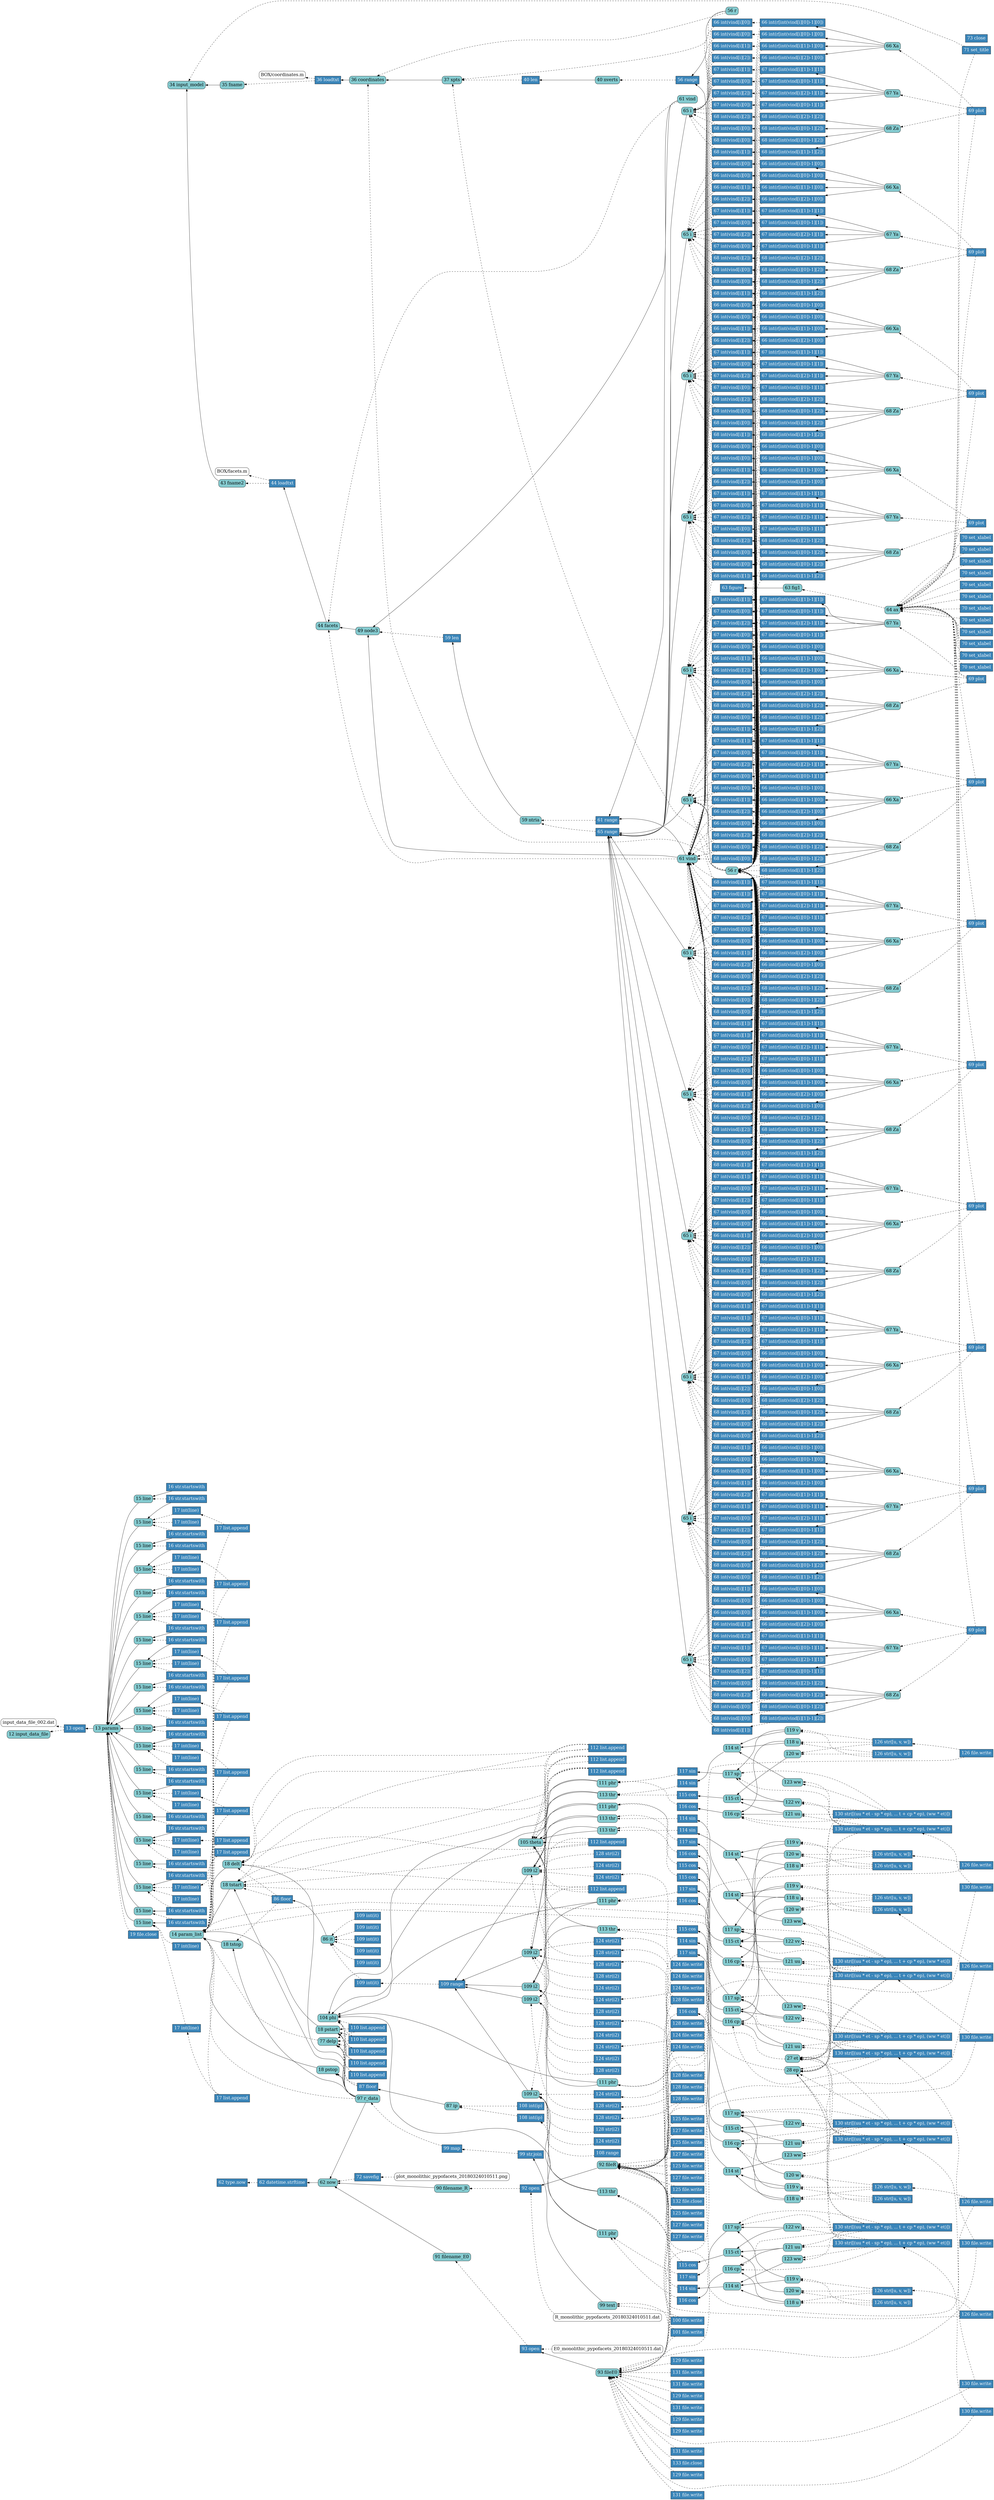 digraph dependency {
    rankdir=RL;
    node[fontsize=20]
    a_1 [label="input_data_file_002.dat" fillcolor="white" fontcolor="black" shape="box" style="rounded,filled"];
    v_1_23 [label="13 open" fillcolor="#3A85B9" fontcolor="white" shape="box" style="filled"];
    v_1_20 [label="12 input_data_file" fillcolor="#85CBD0" fontcolor="black" shape="box" style="rounded,filled"];
    v_1_24 [label="13 params" fillcolor="#85CBD0" fontcolor="black" shape="box" style="rounded,filled"];
    v_1_29 [label="16 str.startswith" fillcolor="#3A85B9" fontcolor="white" shape="box" style="filled"];
    v_1_33 [label="16 str.startswith" fillcolor="#3A85B9" fontcolor="white" shape="box" style="filled"];
    v_1_30 [label="15 line" fillcolor="#85CBD0" fontcolor="black" shape="box" style="rounded,filled"];
    v_1_37 [label="17 int(line)" fillcolor="#3A85B9" fontcolor="white" shape="box" style="filled"];
    v_1_34 [label="15 line" fillcolor="#85CBD0" fontcolor="black" shape="box" style="rounded,filled"];
    v_1_40 [label="17 list.append" fillcolor="#3A85B9" fontcolor="white" shape="box" style="filled"];
    v_1_26 [label="14 param_list" fillcolor="#85CBD0" fontcolor="black" shape="box" style="rounded,filled"];
    v_1_41 [label="17 int(line)" fillcolor="#3A85B9" fontcolor="white" shape="box" style="filled"];
    v_1_46 [label="16 str.startswith" fillcolor="#3A85B9" fontcolor="white" shape="box" style="filled"];
    v_1_50 [label="16 str.startswith" fillcolor="#3A85B9" fontcolor="white" shape="box" style="filled"];
    v_1_47 [label="15 line" fillcolor="#85CBD0" fontcolor="black" shape="box" style="rounded,filled"];
    v_1_54 [label="17 int(line)" fillcolor="#3A85B9" fontcolor="white" shape="box" style="filled"];
    v_1_51 [label="15 line" fillcolor="#85CBD0" fontcolor="black" shape="box" style="rounded,filled"];
    v_1_57 [label="17 list.append" fillcolor="#3A85B9" fontcolor="white" shape="box" style="filled"];
    v_1_58 [label="17 int(line)" fillcolor="#3A85B9" fontcolor="white" shape="box" style="filled"];
    v_1_62 [label="16 str.startswith" fillcolor="#3A85B9" fontcolor="white" shape="box" style="filled"];
    v_1_66 [label="16 str.startswith" fillcolor="#3A85B9" fontcolor="white" shape="box" style="filled"];
    v_1_63 [label="15 line" fillcolor="#85CBD0" fontcolor="black" shape="box" style="rounded,filled"];
    v_1_70 [label="17 int(line)" fillcolor="#3A85B9" fontcolor="white" shape="box" style="filled"];
    v_1_67 [label="15 line" fillcolor="#85CBD0" fontcolor="black" shape="box" style="rounded,filled"];
    v_1_73 [label="17 list.append" fillcolor="#3A85B9" fontcolor="white" shape="box" style="filled"];
    v_1_74 [label="17 int(line)" fillcolor="#3A85B9" fontcolor="white" shape="box" style="filled"];
    v_1_78 [label="16 str.startswith" fillcolor="#3A85B9" fontcolor="white" shape="box" style="filled"];
    v_1_82 [label="16 str.startswith" fillcolor="#3A85B9" fontcolor="white" shape="box" style="filled"];
    v_1_79 [label="15 line" fillcolor="#85CBD0" fontcolor="black" shape="box" style="rounded,filled"];
    v_1_86 [label="17 int(line)" fillcolor="#3A85B9" fontcolor="white" shape="box" style="filled"];
    v_1_83 [label="15 line" fillcolor="#85CBD0" fontcolor="black" shape="box" style="rounded,filled"];
    v_1_89 [label="17 list.append" fillcolor="#3A85B9" fontcolor="white" shape="box" style="filled"];
    v_1_90 [label="17 int(line)" fillcolor="#3A85B9" fontcolor="white" shape="box" style="filled"];
    v_1_94 [label="16 str.startswith" fillcolor="#3A85B9" fontcolor="white" shape="box" style="filled"];
    v_1_98 [label="16 str.startswith" fillcolor="#3A85B9" fontcolor="white" shape="box" style="filled"];
    v_1_95 [label="15 line" fillcolor="#85CBD0" fontcolor="black" shape="box" style="rounded,filled"];
    v_1_102 [label="17 int(line)" fillcolor="#3A85B9" fontcolor="white" shape="box" style="filled"];
    v_1_99 [label="15 line" fillcolor="#85CBD0" fontcolor="black" shape="box" style="rounded,filled"];
    v_1_105 [label="17 list.append" fillcolor="#3A85B9" fontcolor="white" shape="box" style="filled"];
    v_1_106 [label="17 int(line)" fillcolor="#3A85B9" fontcolor="white" shape="box" style="filled"];
    v_1_110 [label="16 str.startswith" fillcolor="#3A85B9" fontcolor="white" shape="box" style="filled"];
    v_1_114 [label="16 str.startswith" fillcolor="#3A85B9" fontcolor="white" shape="box" style="filled"];
    v_1_111 [label="15 line" fillcolor="#85CBD0" fontcolor="black" shape="box" style="rounded,filled"];
    v_1_118 [label="17 int(line)" fillcolor="#3A85B9" fontcolor="white" shape="box" style="filled"];
    v_1_115 [label="15 line" fillcolor="#85CBD0" fontcolor="black" shape="box" style="rounded,filled"];
    v_1_121 [label="17 list.append" fillcolor="#3A85B9" fontcolor="white" shape="box" style="filled"];
    v_1_122 [label="17 int(line)" fillcolor="#3A85B9" fontcolor="white" shape="box" style="filled"];
    v_1_126 [label="16 str.startswith" fillcolor="#3A85B9" fontcolor="white" shape="box" style="filled"];
    v_1_130 [label="16 str.startswith" fillcolor="#3A85B9" fontcolor="white" shape="box" style="filled"];
    v_1_127 [label="15 line" fillcolor="#85CBD0" fontcolor="black" shape="box" style="rounded,filled"];
    v_1_134 [label="17 int(line)" fillcolor="#3A85B9" fontcolor="white" shape="box" style="filled"];
    v_1_131 [label="15 line" fillcolor="#85CBD0" fontcolor="black" shape="box" style="rounded,filled"];
    v_1_137 [label="17 list.append" fillcolor="#3A85B9" fontcolor="white" shape="box" style="filled"];
    v_1_138 [label="17 int(line)" fillcolor="#3A85B9" fontcolor="white" shape="box" style="filled"];
    v_1_142 [label="16 str.startswith" fillcolor="#3A85B9" fontcolor="white" shape="box" style="filled"];
    v_1_146 [label="16 str.startswith" fillcolor="#3A85B9" fontcolor="white" shape="box" style="filled"];
    v_1_143 [label="15 line" fillcolor="#85CBD0" fontcolor="black" shape="box" style="rounded,filled"];
    v_1_150 [label="17 int(line)" fillcolor="#3A85B9" fontcolor="white" shape="box" style="filled"];
    v_1_147 [label="15 line" fillcolor="#85CBD0" fontcolor="black" shape="box" style="rounded,filled"];
    v_1_153 [label="17 list.append" fillcolor="#3A85B9" fontcolor="white" shape="box" style="filled"];
    v_1_154 [label="17 int(line)" fillcolor="#3A85B9" fontcolor="white" shape="box" style="filled"];
    v_1_158 [label="16 str.startswith" fillcolor="#3A85B9" fontcolor="white" shape="box" style="filled"];
    v_1_162 [label="16 str.startswith" fillcolor="#3A85B9" fontcolor="white" shape="box" style="filled"];
    v_1_159 [label="15 line" fillcolor="#85CBD0" fontcolor="black" shape="box" style="rounded,filled"];
    v_1_166 [label="17 int(line)" fillcolor="#3A85B9" fontcolor="white" shape="box" style="filled"];
    v_1_163 [label="15 line" fillcolor="#85CBD0" fontcolor="black" shape="box" style="rounded,filled"];
    v_1_169 [label="17 list.append" fillcolor="#3A85B9" fontcolor="white" shape="box" style="filled"];
    v_1_170 [label="17 int(line)" fillcolor="#3A85B9" fontcolor="white" shape="box" style="filled"];
    v_1_174 [label="16 str.startswith" fillcolor="#3A85B9" fontcolor="white" shape="box" style="filled"];
    v_1_178 [label="16 str.startswith" fillcolor="#3A85B9" fontcolor="white" shape="box" style="filled"];
    v_1_175 [label="15 line" fillcolor="#85CBD0" fontcolor="black" shape="box" style="rounded,filled"];
    v_1_182 [label="17 int(line)" fillcolor="#3A85B9" fontcolor="white" shape="box" style="filled"];
    v_1_179 [label="15 line" fillcolor="#85CBD0" fontcolor="black" shape="box" style="rounded,filled"];
    v_1_185 [label="17 list.append" fillcolor="#3A85B9" fontcolor="white" shape="box" style="filled"];
    v_1_186 [label="17 int(line)" fillcolor="#3A85B9" fontcolor="white" shape="box" style="filled"];
    v_1_201 [label="19 file.close" fillcolor="#3A85B9" fontcolor="white" shape="box" style="filled"];
    a_2 [label="BOX/coordinates.m" fillcolor="white" fontcolor="black" shape="box" style="rounded,filled"];
    v_1_210 [label="36 loadtxt" fillcolor="#3A85B9" fontcolor="white" shape="box" style="filled"];
    v_1_207 [label="35 fname" fillcolor="#85CBD0" fontcolor="black" shape="box" style="rounded,filled"];
    v_1_211 [label="36 coordinates" fillcolor="#85CBD0" fontcolor="black" shape="box" style="rounded,filled"];
    v_1_218 [label="40 len" fillcolor="#3A85B9" fontcolor="white" shape="box" style="filled"];
    v_1_212 [label="37 xpts" fillcolor="#85CBD0" fontcolor="black" shape="box" style="rounded,filled"];
    v_1_219 [label="40 nverts" fillcolor="#85CBD0" fontcolor="black" shape="box" style="rounded,filled"];
    a_4 [label="BOX/facets.m" fillcolor="white" fontcolor="black" shape="box" style="rounded,filled"];
    v_1_224 [label="44 loadtxt" fillcolor="#3A85B9" fontcolor="white" shape="box" style="filled"];
    v_1_221 [label="43 fname2" fillcolor="#85CBD0" fontcolor="black" shape="box" style="rounded,filled"];
    v_1_225 [label="44 facets" fillcolor="#85CBD0" fontcolor="black" shape="box" style="rounded,filled"];
    v_1_235 [label="56 range" fillcolor="#3A85B9" fontcolor="white" shape="box" style="filled"];
    v_1_237 [label="56 r" fillcolor="#85CBD0" fontcolor="black" shape="box" style="rounded,filled"];
    v_1_238 [label="56 r" fillcolor="#85CBD0" fontcolor="black" shape="box" style="rounded,filled"];
    v_1_242 [label="59 len" fillcolor="#3A85B9" fontcolor="white" shape="box" style="filled"];
    v_1_228 [label="49 node3" fillcolor="#85CBD0" fontcolor="black" shape="box" style="rounded,filled"];
    v_1_243 [label="59 ntria" fillcolor="#85CBD0" fontcolor="black" shape="box" style="rounded,filled"];
    v_1_247 [label="61 range" fillcolor="#3A85B9" fontcolor="white" shape="box" style="filled"];
    v_1_248 [label="61 vind" fillcolor="#85CBD0" fontcolor="black" shape="box" style="rounded,filled"];
    v_1_249 [label="61 vind" fillcolor="#85CBD0" fontcolor="black" shape="box" style="rounded,filled"];
    v_1_253 [label="62 type.now" fillcolor="#3A85B9" fontcolor="white" shape="box" style="filled"];
    v_1_256 [label="62 datetime.strftime" fillcolor="#3A85B9" fontcolor="white" shape="box" style="filled"];
    v_1_256 [label="62 datetime.strftime" fillcolor="#3A85B9" fontcolor="white" shape="box" style="filled"];
    v_1_257 [label="62 now" fillcolor="#85CBD0" fontcolor="black" shape="box" style="rounded,filled"];
    v_1_260 [label="63 figure" fillcolor="#3A85B9" fontcolor="white" shape="box" style="filled"];
    v_1_261 [label="63 fig1" fillcolor="#85CBD0" fontcolor="black" shape="box" style="rounded,filled"];
    v_1_265 [label="64 ax" fillcolor="#85CBD0" fontcolor="black" shape="box" style="rounded,filled"];
    v_1_268 [label="65 range" fillcolor="#3A85B9" fontcolor="white" shape="box" style="filled"];
    v_1_269 [label="65 i" fillcolor="#85CBD0" fontcolor="black" shape="box" style="rounded,filled"];
    v_1_327 [label="65 i" fillcolor="#85CBD0" fontcolor="black" shape="box" style="rounded,filled"];
    v_1_385 [label="65 i" fillcolor="#85CBD0" fontcolor="black" shape="box" style="rounded,filled"];
    v_1_443 [label="65 i" fillcolor="#85CBD0" fontcolor="black" shape="box" style="rounded,filled"];
    v_1_501 [label="65 i" fillcolor="#85CBD0" fontcolor="black" shape="box" style="rounded,filled"];
    v_1_559 [label="65 i" fillcolor="#85CBD0" fontcolor="black" shape="box" style="rounded,filled"];
    v_1_617 [label="65 i" fillcolor="#85CBD0" fontcolor="black" shape="box" style="rounded,filled"];
    v_1_675 [label="65 i" fillcolor="#85CBD0" fontcolor="black" shape="box" style="rounded,filled"];
    v_1_733 [label="65 i" fillcolor="#85CBD0" fontcolor="black" shape="box" style="rounded,filled"];
    v_1_791 [label="65 i" fillcolor="#85CBD0" fontcolor="black" shape="box" style="rounded,filled"];
    v_1_849 [label="65 i" fillcolor="#85CBD0" fontcolor="black" shape="box" style="rounded,filled"];
    v_1_907 [label="65 i" fillcolor="#85CBD0" fontcolor="black" shape="box" style="rounded,filled"];
    v_1_270 [label="66 int(vind[i][1])" fillcolor="#3A85B9" fontcolor="white" shape="box" style="filled"];
    v_1_272 [label="66 int(r[int(vind[i][0])-1][0])" fillcolor="#3A85B9" fontcolor="white" shape="box" style="filled"];
    v_1_274 [label="66 int(vind[i][0])" fillcolor="#3A85B9" fontcolor="white" shape="box" style="filled"];
    v_1_276 [label="66 Xa" fillcolor="#85CBD0" fontcolor="black" shape="box" style="rounded,filled"];
    v_1_274 [label="66 int(vind[i][0])" fillcolor="#3A85B9" fontcolor="white" shape="box" style="filled"];
    v_1_277 [label="66 int(r[int(vind[i][1])-1][0])" fillcolor="#3A85B9" fontcolor="white" shape="box" style="filled"];
    v_1_279 [label="66 int(r[int(vind[i][2])-1][0])" fillcolor="#3A85B9" fontcolor="white" shape="box" style="filled"];
    v_1_281 [label="66 int(vind[i][2])" fillcolor="#3A85B9" fontcolor="white" shape="box" style="filled"];
    v_1_281 [label="66 int(vind[i][2])" fillcolor="#3A85B9" fontcolor="white" shape="box" style="filled"];
    v_1_283 [label="66 int(r[int(vind[i][0])-1][0])" fillcolor="#3A85B9" fontcolor="white" shape="box" style="filled"];
    v_1_285 [label="66 int(vind[i][0])" fillcolor="#3A85B9" fontcolor="white" shape="box" style="filled"];
    v_1_285 [label="66 int(vind[i][0])" fillcolor="#3A85B9" fontcolor="white" shape="box" style="filled"];
    v_1_287 [label="67 int(r[int(vind[i][2])-1][1])" fillcolor="#3A85B9" fontcolor="white" shape="box" style="filled"];
    v_1_289 [label="67 int(vind[i][2])" fillcolor="#3A85B9" fontcolor="white" shape="box" style="filled"];
    v_1_293 [label="67 Ya" fillcolor="#85CBD0" fontcolor="black" shape="box" style="rounded,filled"];
    v_1_289 [label="67 int(vind[i][2])" fillcolor="#3A85B9" fontcolor="white" shape="box" style="filled"];
    v_1_291 [label="67 int(vind[i][0])" fillcolor="#3A85B9" fontcolor="white" shape="box" style="filled"];
    v_1_294 [label="67 int(r[int(vind[i][0])-1][1])" fillcolor="#3A85B9" fontcolor="white" shape="box" style="filled"];
    v_1_296 [label="67 int(vind[i][0])" fillcolor="#3A85B9" fontcolor="white" shape="box" style="filled"];
    v_1_296 [label="67 int(vind[i][0])" fillcolor="#3A85B9" fontcolor="white" shape="box" style="filled"];
    v_1_298 [label="67 int(r[int(vind[i][1])-1][1])" fillcolor="#3A85B9" fontcolor="white" shape="box" style="filled"];
    v_1_300 [label="67 int(vind[i][1])" fillcolor="#3A85B9" fontcolor="white" shape="box" style="filled"];
    v_1_300 [label="67 int(vind[i][1])" fillcolor="#3A85B9" fontcolor="white" shape="box" style="filled"];
    v_1_302 [label="67 int(r[int(vind[i][0])-1][1])" fillcolor="#3A85B9" fontcolor="white" shape="box" style="filled"];
    v_1_304 [label="68 int(vind[i][1])" fillcolor="#3A85B9" fontcolor="white" shape="box" style="filled"];
    v_1_306 [label="68 int(r[int(vind[i][0])-1][2])" fillcolor="#3A85B9" fontcolor="white" shape="box" style="filled"];
    v_1_308 [label="68 int(vind[i][0])" fillcolor="#3A85B9" fontcolor="white" shape="box" style="filled"];
    v_1_312 [label="68 Za" fillcolor="#85CBD0" fontcolor="black" shape="box" style="rounded,filled"];
    v_1_308 [label="68 int(vind[i][0])" fillcolor="#3A85B9" fontcolor="white" shape="box" style="filled"];
    v_1_310 [label="68 int(r[int(vind[i][1])-1][2])" fillcolor="#3A85B9" fontcolor="white" shape="box" style="filled"];
    v_1_313 [label="68 int(r[int(vind[i][2])-1][2])" fillcolor="#3A85B9" fontcolor="white" shape="box" style="filled"];
    v_1_315 [label="68 int(vind[i][2])" fillcolor="#3A85B9" fontcolor="white" shape="box" style="filled"];
    v_1_315 [label="68 int(vind[i][2])" fillcolor="#3A85B9" fontcolor="white" shape="box" style="filled"];
    v_1_317 [label="68 int(r[int(vind[i][0])-1][2])" fillcolor="#3A85B9" fontcolor="white" shape="box" style="filled"];
    v_1_319 [label="68 int(vind[i][0])" fillcolor="#3A85B9" fontcolor="white" shape="box" style="filled"];
    v_1_319 [label="68 int(vind[i][0])" fillcolor="#3A85B9" fontcolor="white" shape="box" style="filled"];
    v_1_323 [label="69 plot" fillcolor="#3A85B9" fontcolor="white" shape="box" style="filled"];
    v_1_326 [label="70 set_xlabel" fillcolor="#3A85B9" fontcolor="white" shape="box" style="filled"];
    v_1_328 [label="66 int(vind[i][1])" fillcolor="#3A85B9" fontcolor="white" shape="box" style="filled"];
    v_1_330 [label="66 int(r[int(vind[i][0])-1][0])" fillcolor="#3A85B9" fontcolor="white" shape="box" style="filled"];
    v_1_332 [label="66 int(vind[i][0])" fillcolor="#3A85B9" fontcolor="white" shape="box" style="filled"];
    v_1_334 [label="66 Xa" fillcolor="#85CBD0" fontcolor="black" shape="box" style="rounded,filled"];
    v_1_332 [label="66 int(vind[i][0])" fillcolor="#3A85B9" fontcolor="white" shape="box" style="filled"];
    v_1_335 [label="66 int(r[int(vind[i][1])-1][0])" fillcolor="#3A85B9" fontcolor="white" shape="box" style="filled"];
    v_1_337 [label="66 int(r[int(vind[i][2])-1][0])" fillcolor="#3A85B9" fontcolor="white" shape="box" style="filled"];
    v_1_339 [label="66 int(vind[i][2])" fillcolor="#3A85B9" fontcolor="white" shape="box" style="filled"];
    v_1_339 [label="66 int(vind[i][2])" fillcolor="#3A85B9" fontcolor="white" shape="box" style="filled"];
    v_1_341 [label="66 int(r[int(vind[i][0])-1][0])" fillcolor="#3A85B9" fontcolor="white" shape="box" style="filled"];
    v_1_343 [label="66 int(vind[i][0])" fillcolor="#3A85B9" fontcolor="white" shape="box" style="filled"];
    v_1_343 [label="66 int(vind[i][0])" fillcolor="#3A85B9" fontcolor="white" shape="box" style="filled"];
    v_1_345 [label="67 int(r[int(vind[i][2])-1][1])" fillcolor="#3A85B9" fontcolor="white" shape="box" style="filled"];
    v_1_347 [label="67 int(vind[i][2])" fillcolor="#3A85B9" fontcolor="white" shape="box" style="filled"];
    v_1_351 [label="67 Ya" fillcolor="#85CBD0" fontcolor="black" shape="box" style="rounded,filled"];
    v_1_347 [label="67 int(vind[i][2])" fillcolor="#3A85B9" fontcolor="white" shape="box" style="filled"];
    v_1_349 [label="67 int(vind[i][0])" fillcolor="#3A85B9" fontcolor="white" shape="box" style="filled"];
    v_1_352 [label="67 int(r[int(vind[i][0])-1][1])" fillcolor="#3A85B9" fontcolor="white" shape="box" style="filled"];
    v_1_354 [label="67 int(vind[i][0])" fillcolor="#3A85B9" fontcolor="white" shape="box" style="filled"];
    v_1_354 [label="67 int(vind[i][0])" fillcolor="#3A85B9" fontcolor="white" shape="box" style="filled"];
    v_1_356 [label="67 int(r[int(vind[i][1])-1][1])" fillcolor="#3A85B9" fontcolor="white" shape="box" style="filled"];
    v_1_358 [label="67 int(vind[i][1])" fillcolor="#3A85B9" fontcolor="white" shape="box" style="filled"];
    v_1_358 [label="67 int(vind[i][1])" fillcolor="#3A85B9" fontcolor="white" shape="box" style="filled"];
    v_1_360 [label="67 int(r[int(vind[i][0])-1][1])" fillcolor="#3A85B9" fontcolor="white" shape="box" style="filled"];
    v_1_362 [label="68 int(vind[i][1])" fillcolor="#3A85B9" fontcolor="white" shape="box" style="filled"];
    v_1_364 [label="68 int(r[int(vind[i][0])-1][2])" fillcolor="#3A85B9" fontcolor="white" shape="box" style="filled"];
    v_1_366 [label="68 int(vind[i][0])" fillcolor="#3A85B9" fontcolor="white" shape="box" style="filled"];
    v_1_370 [label="68 Za" fillcolor="#85CBD0" fontcolor="black" shape="box" style="rounded,filled"];
    v_1_366 [label="68 int(vind[i][0])" fillcolor="#3A85B9" fontcolor="white" shape="box" style="filled"];
    v_1_368 [label="68 int(r[int(vind[i][1])-1][2])" fillcolor="#3A85B9" fontcolor="white" shape="box" style="filled"];
    v_1_371 [label="68 int(r[int(vind[i][2])-1][2])" fillcolor="#3A85B9" fontcolor="white" shape="box" style="filled"];
    v_1_373 [label="68 int(vind[i][2])" fillcolor="#3A85B9" fontcolor="white" shape="box" style="filled"];
    v_1_373 [label="68 int(vind[i][2])" fillcolor="#3A85B9" fontcolor="white" shape="box" style="filled"];
    v_1_375 [label="68 int(r[int(vind[i][0])-1][2])" fillcolor="#3A85B9" fontcolor="white" shape="box" style="filled"];
    v_1_377 [label="68 int(vind[i][0])" fillcolor="#3A85B9" fontcolor="white" shape="box" style="filled"];
    v_1_377 [label="68 int(vind[i][0])" fillcolor="#3A85B9" fontcolor="white" shape="box" style="filled"];
    v_1_381 [label="69 plot" fillcolor="#3A85B9" fontcolor="white" shape="box" style="filled"];
    v_1_384 [label="70 set_xlabel" fillcolor="#3A85B9" fontcolor="white" shape="box" style="filled"];
    v_1_386 [label="66 int(vind[i][1])" fillcolor="#3A85B9" fontcolor="white" shape="box" style="filled"];
    v_1_388 [label="66 int(r[int(vind[i][0])-1][0])" fillcolor="#3A85B9" fontcolor="white" shape="box" style="filled"];
    v_1_390 [label="66 int(vind[i][0])" fillcolor="#3A85B9" fontcolor="white" shape="box" style="filled"];
    v_1_392 [label="66 Xa" fillcolor="#85CBD0" fontcolor="black" shape="box" style="rounded,filled"];
    v_1_390 [label="66 int(vind[i][0])" fillcolor="#3A85B9" fontcolor="white" shape="box" style="filled"];
    v_1_393 [label="66 int(r[int(vind[i][1])-1][0])" fillcolor="#3A85B9" fontcolor="white" shape="box" style="filled"];
    v_1_395 [label="66 int(r[int(vind[i][2])-1][0])" fillcolor="#3A85B9" fontcolor="white" shape="box" style="filled"];
    v_1_397 [label="66 int(vind[i][2])" fillcolor="#3A85B9" fontcolor="white" shape="box" style="filled"];
    v_1_397 [label="66 int(vind[i][2])" fillcolor="#3A85B9" fontcolor="white" shape="box" style="filled"];
    v_1_399 [label="66 int(r[int(vind[i][0])-1][0])" fillcolor="#3A85B9" fontcolor="white" shape="box" style="filled"];
    v_1_401 [label="66 int(vind[i][0])" fillcolor="#3A85B9" fontcolor="white" shape="box" style="filled"];
    v_1_401 [label="66 int(vind[i][0])" fillcolor="#3A85B9" fontcolor="white" shape="box" style="filled"];
    v_1_403 [label="67 int(r[int(vind[i][2])-1][1])" fillcolor="#3A85B9" fontcolor="white" shape="box" style="filled"];
    v_1_405 [label="67 int(vind[i][2])" fillcolor="#3A85B9" fontcolor="white" shape="box" style="filled"];
    v_1_409 [label="67 Ya" fillcolor="#85CBD0" fontcolor="black" shape="box" style="rounded,filled"];
    v_1_405 [label="67 int(vind[i][2])" fillcolor="#3A85B9" fontcolor="white" shape="box" style="filled"];
    v_1_407 [label="67 int(vind[i][0])" fillcolor="#3A85B9" fontcolor="white" shape="box" style="filled"];
    v_1_410 [label="67 int(r[int(vind[i][0])-1][1])" fillcolor="#3A85B9" fontcolor="white" shape="box" style="filled"];
    v_1_412 [label="67 int(vind[i][0])" fillcolor="#3A85B9" fontcolor="white" shape="box" style="filled"];
    v_1_412 [label="67 int(vind[i][0])" fillcolor="#3A85B9" fontcolor="white" shape="box" style="filled"];
    v_1_414 [label="67 int(r[int(vind[i][1])-1][1])" fillcolor="#3A85B9" fontcolor="white" shape="box" style="filled"];
    v_1_416 [label="67 int(vind[i][1])" fillcolor="#3A85B9" fontcolor="white" shape="box" style="filled"];
    v_1_416 [label="67 int(vind[i][1])" fillcolor="#3A85B9" fontcolor="white" shape="box" style="filled"];
    v_1_418 [label="67 int(r[int(vind[i][0])-1][1])" fillcolor="#3A85B9" fontcolor="white" shape="box" style="filled"];
    v_1_420 [label="68 int(vind[i][1])" fillcolor="#3A85B9" fontcolor="white" shape="box" style="filled"];
    v_1_422 [label="68 int(r[int(vind[i][0])-1][2])" fillcolor="#3A85B9" fontcolor="white" shape="box" style="filled"];
    v_1_424 [label="68 int(vind[i][0])" fillcolor="#3A85B9" fontcolor="white" shape="box" style="filled"];
    v_1_428 [label="68 Za" fillcolor="#85CBD0" fontcolor="black" shape="box" style="rounded,filled"];
    v_1_424 [label="68 int(vind[i][0])" fillcolor="#3A85B9" fontcolor="white" shape="box" style="filled"];
    v_1_426 [label="68 int(r[int(vind[i][1])-1][2])" fillcolor="#3A85B9" fontcolor="white" shape="box" style="filled"];
    v_1_429 [label="68 int(r[int(vind[i][2])-1][2])" fillcolor="#3A85B9" fontcolor="white" shape="box" style="filled"];
    v_1_431 [label="68 int(vind[i][2])" fillcolor="#3A85B9" fontcolor="white" shape="box" style="filled"];
    v_1_431 [label="68 int(vind[i][2])" fillcolor="#3A85B9" fontcolor="white" shape="box" style="filled"];
    v_1_433 [label="68 int(r[int(vind[i][0])-1][2])" fillcolor="#3A85B9" fontcolor="white" shape="box" style="filled"];
    v_1_435 [label="68 int(vind[i][0])" fillcolor="#3A85B9" fontcolor="white" shape="box" style="filled"];
    v_1_435 [label="68 int(vind[i][0])" fillcolor="#3A85B9" fontcolor="white" shape="box" style="filled"];
    v_1_439 [label="69 plot" fillcolor="#3A85B9" fontcolor="white" shape="box" style="filled"];
    v_1_442 [label="70 set_xlabel" fillcolor="#3A85B9" fontcolor="white" shape="box" style="filled"];
    v_1_444 [label="66 int(vind[i][1])" fillcolor="#3A85B9" fontcolor="white" shape="box" style="filled"];
    v_1_446 [label="66 int(r[int(vind[i][0])-1][0])" fillcolor="#3A85B9" fontcolor="white" shape="box" style="filled"];
    v_1_448 [label="66 int(vind[i][0])" fillcolor="#3A85B9" fontcolor="white" shape="box" style="filled"];
    v_1_450 [label="66 Xa" fillcolor="#85CBD0" fontcolor="black" shape="box" style="rounded,filled"];
    v_1_448 [label="66 int(vind[i][0])" fillcolor="#3A85B9" fontcolor="white" shape="box" style="filled"];
    v_1_451 [label="66 int(r[int(vind[i][1])-1][0])" fillcolor="#3A85B9" fontcolor="white" shape="box" style="filled"];
    v_1_453 [label="66 int(r[int(vind[i][2])-1][0])" fillcolor="#3A85B9" fontcolor="white" shape="box" style="filled"];
    v_1_455 [label="66 int(vind[i][2])" fillcolor="#3A85B9" fontcolor="white" shape="box" style="filled"];
    v_1_455 [label="66 int(vind[i][2])" fillcolor="#3A85B9" fontcolor="white" shape="box" style="filled"];
    v_1_457 [label="66 int(r[int(vind[i][0])-1][0])" fillcolor="#3A85B9" fontcolor="white" shape="box" style="filled"];
    v_1_459 [label="66 int(vind[i][0])" fillcolor="#3A85B9" fontcolor="white" shape="box" style="filled"];
    v_1_459 [label="66 int(vind[i][0])" fillcolor="#3A85B9" fontcolor="white" shape="box" style="filled"];
    v_1_461 [label="67 int(r[int(vind[i][2])-1][1])" fillcolor="#3A85B9" fontcolor="white" shape="box" style="filled"];
    v_1_463 [label="67 int(vind[i][2])" fillcolor="#3A85B9" fontcolor="white" shape="box" style="filled"];
    v_1_467 [label="67 Ya" fillcolor="#85CBD0" fontcolor="black" shape="box" style="rounded,filled"];
    v_1_463 [label="67 int(vind[i][2])" fillcolor="#3A85B9" fontcolor="white" shape="box" style="filled"];
    v_1_465 [label="67 int(vind[i][0])" fillcolor="#3A85B9" fontcolor="white" shape="box" style="filled"];
    v_1_468 [label="67 int(r[int(vind[i][0])-1][1])" fillcolor="#3A85B9" fontcolor="white" shape="box" style="filled"];
    v_1_470 [label="67 int(vind[i][0])" fillcolor="#3A85B9" fontcolor="white" shape="box" style="filled"];
    v_1_470 [label="67 int(vind[i][0])" fillcolor="#3A85B9" fontcolor="white" shape="box" style="filled"];
    v_1_472 [label="67 int(r[int(vind[i][1])-1][1])" fillcolor="#3A85B9" fontcolor="white" shape="box" style="filled"];
    v_1_474 [label="67 int(vind[i][1])" fillcolor="#3A85B9" fontcolor="white" shape="box" style="filled"];
    v_1_474 [label="67 int(vind[i][1])" fillcolor="#3A85B9" fontcolor="white" shape="box" style="filled"];
    v_1_476 [label="67 int(r[int(vind[i][0])-1][1])" fillcolor="#3A85B9" fontcolor="white" shape="box" style="filled"];
    v_1_478 [label="68 int(vind[i][1])" fillcolor="#3A85B9" fontcolor="white" shape="box" style="filled"];
    v_1_480 [label="68 int(r[int(vind[i][0])-1][2])" fillcolor="#3A85B9" fontcolor="white" shape="box" style="filled"];
    v_1_482 [label="68 int(vind[i][0])" fillcolor="#3A85B9" fontcolor="white" shape="box" style="filled"];
    v_1_486 [label="68 Za" fillcolor="#85CBD0" fontcolor="black" shape="box" style="rounded,filled"];
    v_1_482 [label="68 int(vind[i][0])" fillcolor="#3A85B9" fontcolor="white" shape="box" style="filled"];
    v_1_484 [label="68 int(r[int(vind[i][1])-1][2])" fillcolor="#3A85B9" fontcolor="white" shape="box" style="filled"];
    v_1_487 [label="68 int(r[int(vind[i][2])-1][2])" fillcolor="#3A85B9" fontcolor="white" shape="box" style="filled"];
    v_1_489 [label="68 int(vind[i][2])" fillcolor="#3A85B9" fontcolor="white" shape="box" style="filled"];
    v_1_489 [label="68 int(vind[i][2])" fillcolor="#3A85B9" fontcolor="white" shape="box" style="filled"];
    v_1_491 [label="68 int(r[int(vind[i][0])-1][2])" fillcolor="#3A85B9" fontcolor="white" shape="box" style="filled"];
    v_1_493 [label="68 int(vind[i][0])" fillcolor="#3A85B9" fontcolor="white" shape="box" style="filled"];
    v_1_493 [label="68 int(vind[i][0])" fillcolor="#3A85B9" fontcolor="white" shape="box" style="filled"];
    v_1_497 [label="69 plot" fillcolor="#3A85B9" fontcolor="white" shape="box" style="filled"];
    v_1_500 [label="70 set_xlabel" fillcolor="#3A85B9" fontcolor="white" shape="box" style="filled"];
    v_1_502 [label="66 int(vind[i][1])" fillcolor="#3A85B9" fontcolor="white" shape="box" style="filled"];
    v_1_504 [label="66 int(r[int(vind[i][0])-1][0])" fillcolor="#3A85B9" fontcolor="white" shape="box" style="filled"];
    v_1_506 [label="66 int(vind[i][0])" fillcolor="#3A85B9" fontcolor="white" shape="box" style="filled"];
    v_1_508 [label="66 Xa" fillcolor="#85CBD0" fontcolor="black" shape="box" style="rounded,filled"];
    v_1_506 [label="66 int(vind[i][0])" fillcolor="#3A85B9" fontcolor="white" shape="box" style="filled"];
    v_1_509 [label="66 int(r[int(vind[i][1])-1][0])" fillcolor="#3A85B9" fontcolor="white" shape="box" style="filled"];
    v_1_511 [label="66 int(r[int(vind[i][2])-1][0])" fillcolor="#3A85B9" fontcolor="white" shape="box" style="filled"];
    v_1_513 [label="66 int(vind[i][2])" fillcolor="#3A85B9" fontcolor="white" shape="box" style="filled"];
    v_1_513 [label="66 int(vind[i][2])" fillcolor="#3A85B9" fontcolor="white" shape="box" style="filled"];
    v_1_515 [label="66 int(r[int(vind[i][0])-1][0])" fillcolor="#3A85B9" fontcolor="white" shape="box" style="filled"];
    v_1_517 [label="66 int(vind[i][0])" fillcolor="#3A85B9" fontcolor="white" shape="box" style="filled"];
    v_1_517 [label="66 int(vind[i][0])" fillcolor="#3A85B9" fontcolor="white" shape="box" style="filled"];
    v_1_519 [label="67 int(r[int(vind[i][2])-1][1])" fillcolor="#3A85B9" fontcolor="white" shape="box" style="filled"];
    v_1_521 [label="67 int(vind[i][2])" fillcolor="#3A85B9" fontcolor="white" shape="box" style="filled"];
    v_1_525 [label="67 Ya" fillcolor="#85CBD0" fontcolor="black" shape="box" style="rounded,filled"];
    v_1_521 [label="67 int(vind[i][2])" fillcolor="#3A85B9" fontcolor="white" shape="box" style="filled"];
    v_1_523 [label="67 int(vind[i][0])" fillcolor="#3A85B9" fontcolor="white" shape="box" style="filled"];
    v_1_526 [label="67 int(r[int(vind[i][0])-1][1])" fillcolor="#3A85B9" fontcolor="white" shape="box" style="filled"];
    v_1_528 [label="67 int(vind[i][0])" fillcolor="#3A85B9" fontcolor="white" shape="box" style="filled"];
    v_1_528 [label="67 int(vind[i][0])" fillcolor="#3A85B9" fontcolor="white" shape="box" style="filled"];
    v_1_530 [label="67 int(r[int(vind[i][1])-1][1])" fillcolor="#3A85B9" fontcolor="white" shape="box" style="filled"];
    v_1_532 [label="67 int(vind[i][1])" fillcolor="#3A85B9" fontcolor="white" shape="box" style="filled"];
    v_1_532 [label="67 int(vind[i][1])" fillcolor="#3A85B9" fontcolor="white" shape="box" style="filled"];
    v_1_534 [label="67 int(r[int(vind[i][0])-1][1])" fillcolor="#3A85B9" fontcolor="white" shape="box" style="filled"];
    v_1_536 [label="68 int(vind[i][1])" fillcolor="#3A85B9" fontcolor="white" shape="box" style="filled"];
    v_1_538 [label="68 int(r[int(vind[i][0])-1][2])" fillcolor="#3A85B9" fontcolor="white" shape="box" style="filled"];
    v_1_540 [label="68 int(vind[i][0])" fillcolor="#3A85B9" fontcolor="white" shape="box" style="filled"];
    v_1_544 [label="68 Za" fillcolor="#85CBD0" fontcolor="black" shape="box" style="rounded,filled"];
    v_1_540 [label="68 int(vind[i][0])" fillcolor="#3A85B9" fontcolor="white" shape="box" style="filled"];
    v_1_542 [label="68 int(r[int(vind[i][1])-1][2])" fillcolor="#3A85B9" fontcolor="white" shape="box" style="filled"];
    v_1_545 [label="68 int(r[int(vind[i][2])-1][2])" fillcolor="#3A85B9" fontcolor="white" shape="box" style="filled"];
    v_1_547 [label="68 int(vind[i][2])" fillcolor="#3A85B9" fontcolor="white" shape="box" style="filled"];
    v_1_547 [label="68 int(vind[i][2])" fillcolor="#3A85B9" fontcolor="white" shape="box" style="filled"];
    v_1_549 [label="68 int(r[int(vind[i][0])-1][2])" fillcolor="#3A85B9" fontcolor="white" shape="box" style="filled"];
    v_1_551 [label="68 int(vind[i][0])" fillcolor="#3A85B9" fontcolor="white" shape="box" style="filled"];
    v_1_551 [label="68 int(vind[i][0])" fillcolor="#3A85B9" fontcolor="white" shape="box" style="filled"];
    v_1_555 [label="69 plot" fillcolor="#3A85B9" fontcolor="white" shape="box" style="filled"];
    v_1_558 [label="70 set_xlabel" fillcolor="#3A85B9" fontcolor="white" shape="box" style="filled"];
    v_1_560 [label="66 int(vind[i][1])" fillcolor="#3A85B9" fontcolor="white" shape="box" style="filled"];
    v_1_562 [label="66 int(r[int(vind[i][0])-1][0])" fillcolor="#3A85B9" fontcolor="white" shape="box" style="filled"];
    v_1_564 [label="66 int(vind[i][0])" fillcolor="#3A85B9" fontcolor="white" shape="box" style="filled"];
    v_1_566 [label="66 Xa" fillcolor="#85CBD0" fontcolor="black" shape="box" style="rounded,filled"];
    v_1_564 [label="66 int(vind[i][0])" fillcolor="#3A85B9" fontcolor="white" shape="box" style="filled"];
    v_1_567 [label="66 int(r[int(vind[i][1])-1][0])" fillcolor="#3A85B9" fontcolor="white" shape="box" style="filled"];
    v_1_569 [label="66 int(r[int(vind[i][2])-1][0])" fillcolor="#3A85B9" fontcolor="white" shape="box" style="filled"];
    v_1_571 [label="66 int(vind[i][2])" fillcolor="#3A85B9" fontcolor="white" shape="box" style="filled"];
    v_1_571 [label="66 int(vind[i][2])" fillcolor="#3A85B9" fontcolor="white" shape="box" style="filled"];
    v_1_573 [label="66 int(r[int(vind[i][0])-1][0])" fillcolor="#3A85B9" fontcolor="white" shape="box" style="filled"];
    v_1_575 [label="66 int(vind[i][0])" fillcolor="#3A85B9" fontcolor="white" shape="box" style="filled"];
    v_1_575 [label="66 int(vind[i][0])" fillcolor="#3A85B9" fontcolor="white" shape="box" style="filled"];
    v_1_577 [label="67 int(r[int(vind[i][2])-1][1])" fillcolor="#3A85B9" fontcolor="white" shape="box" style="filled"];
    v_1_579 [label="67 int(vind[i][2])" fillcolor="#3A85B9" fontcolor="white" shape="box" style="filled"];
    v_1_583 [label="67 Ya" fillcolor="#85CBD0" fontcolor="black" shape="box" style="rounded,filled"];
    v_1_579 [label="67 int(vind[i][2])" fillcolor="#3A85B9" fontcolor="white" shape="box" style="filled"];
    v_1_581 [label="67 int(vind[i][0])" fillcolor="#3A85B9" fontcolor="white" shape="box" style="filled"];
    v_1_584 [label="67 int(r[int(vind[i][0])-1][1])" fillcolor="#3A85B9" fontcolor="white" shape="box" style="filled"];
    v_1_586 [label="67 int(vind[i][0])" fillcolor="#3A85B9" fontcolor="white" shape="box" style="filled"];
    v_1_586 [label="67 int(vind[i][0])" fillcolor="#3A85B9" fontcolor="white" shape="box" style="filled"];
    v_1_588 [label="67 int(r[int(vind[i][1])-1][1])" fillcolor="#3A85B9" fontcolor="white" shape="box" style="filled"];
    v_1_590 [label="67 int(vind[i][1])" fillcolor="#3A85B9" fontcolor="white" shape="box" style="filled"];
    v_1_590 [label="67 int(vind[i][1])" fillcolor="#3A85B9" fontcolor="white" shape="box" style="filled"];
    v_1_592 [label="67 int(r[int(vind[i][0])-1][1])" fillcolor="#3A85B9" fontcolor="white" shape="box" style="filled"];
    v_1_594 [label="68 int(vind[i][1])" fillcolor="#3A85B9" fontcolor="white" shape="box" style="filled"];
    v_1_596 [label="68 int(r[int(vind[i][0])-1][2])" fillcolor="#3A85B9" fontcolor="white" shape="box" style="filled"];
    v_1_598 [label="68 int(vind[i][0])" fillcolor="#3A85B9" fontcolor="white" shape="box" style="filled"];
    v_1_602 [label="68 Za" fillcolor="#85CBD0" fontcolor="black" shape="box" style="rounded,filled"];
    v_1_598 [label="68 int(vind[i][0])" fillcolor="#3A85B9" fontcolor="white" shape="box" style="filled"];
    v_1_600 [label="68 int(r[int(vind[i][1])-1][2])" fillcolor="#3A85B9" fontcolor="white" shape="box" style="filled"];
    v_1_603 [label="68 int(r[int(vind[i][2])-1][2])" fillcolor="#3A85B9" fontcolor="white" shape="box" style="filled"];
    v_1_605 [label="68 int(vind[i][2])" fillcolor="#3A85B9" fontcolor="white" shape="box" style="filled"];
    v_1_605 [label="68 int(vind[i][2])" fillcolor="#3A85B9" fontcolor="white" shape="box" style="filled"];
    v_1_607 [label="68 int(r[int(vind[i][0])-1][2])" fillcolor="#3A85B9" fontcolor="white" shape="box" style="filled"];
    v_1_609 [label="68 int(vind[i][0])" fillcolor="#3A85B9" fontcolor="white" shape="box" style="filled"];
    v_1_609 [label="68 int(vind[i][0])" fillcolor="#3A85B9" fontcolor="white" shape="box" style="filled"];
    v_1_613 [label="69 plot" fillcolor="#3A85B9" fontcolor="white" shape="box" style="filled"];
    v_1_616 [label="70 set_xlabel" fillcolor="#3A85B9" fontcolor="white" shape="box" style="filled"];
    v_1_618 [label="66 int(vind[i][1])" fillcolor="#3A85B9" fontcolor="white" shape="box" style="filled"];
    v_1_620 [label="66 int(r[int(vind[i][0])-1][0])" fillcolor="#3A85B9" fontcolor="white" shape="box" style="filled"];
    v_1_622 [label="66 int(vind[i][0])" fillcolor="#3A85B9" fontcolor="white" shape="box" style="filled"];
    v_1_624 [label="66 Xa" fillcolor="#85CBD0" fontcolor="black" shape="box" style="rounded,filled"];
    v_1_622 [label="66 int(vind[i][0])" fillcolor="#3A85B9" fontcolor="white" shape="box" style="filled"];
    v_1_625 [label="66 int(r[int(vind[i][1])-1][0])" fillcolor="#3A85B9" fontcolor="white" shape="box" style="filled"];
    v_1_627 [label="66 int(r[int(vind[i][2])-1][0])" fillcolor="#3A85B9" fontcolor="white" shape="box" style="filled"];
    v_1_629 [label="66 int(vind[i][2])" fillcolor="#3A85B9" fontcolor="white" shape="box" style="filled"];
    v_1_629 [label="66 int(vind[i][2])" fillcolor="#3A85B9" fontcolor="white" shape="box" style="filled"];
    v_1_631 [label="66 int(r[int(vind[i][0])-1][0])" fillcolor="#3A85B9" fontcolor="white" shape="box" style="filled"];
    v_1_633 [label="66 int(vind[i][0])" fillcolor="#3A85B9" fontcolor="white" shape="box" style="filled"];
    v_1_633 [label="66 int(vind[i][0])" fillcolor="#3A85B9" fontcolor="white" shape="box" style="filled"];
    v_1_635 [label="67 int(r[int(vind[i][2])-1][1])" fillcolor="#3A85B9" fontcolor="white" shape="box" style="filled"];
    v_1_637 [label="67 int(vind[i][2])" fillcolor="#3A85B9" fontcolor="white" shape="box" style="filled"];
    v_1_641 [label="67 Ya" fillcolor="#85CBD0" fontcolor="black" shape="box" style="rounded,filled"];
    v_1_637 [label="67 int(vind[i][2])" fillcolor="#3A85B9" fontcolor="white" shape="box" style="filled"];
    v_1_639 [label="67 int(vind[i][0])" fillcolor="#3A85B9" fontcolor="white" shape="box" style="filled"];
    v_1_642 [label="67 int(r[int(vind[i][0])-1][1])" fillcolor="#3A85B9" fontcolor="white" shape="box" style="filled"];
    v_1_644 [label="67 int(vind[i][0])" fillcolor="#3A85B9" fontcolor="white" shape="box" style="filled"];
    v_1_644 [label="67 int(vind[i][0])" fillcolor="#3A85B9" fontcolor="white" shape="box" style="filled"];
    v_1_646 [label="67 int(r[int(vind[i][1])-1][1])" fillcolor="#3A85B9" fontcolor="white" shape="box" style="filled"];
    v_1_648 [label="67 int(vind[i][1])" fillcolor="#3A85B9" fontcolor="white" shape="box" style="filled"];
    v_1_648 [label="67 int(vind[i][1])" fillcolor="#3A85B9" fontcolor="white" shape="box" style="filled"];
    v_1_650 [label="67 int(r[int(vind[i][0])-1][1])" fillcolor="#3A85B9" fontcolor="white" shape="box" style="filled"];
    v_1_652 [label="68 int(vind[i][1])" fillcolor="#3A85B9" fontcolor="white" shape="box" style="filled"];
    v_1_654 [label="68 int(r[int(vind[i][0])-1][2])" fillcolor="#3A85B9" fontcolor="white" shape="box" style="filled"];
    v_1_656 [label="68 int(vind[i][0])" fillcolor="#3A85B9" fontcolor="white" shape="box" style="filled"];
    v_1_660 [label="68 Za" fillcolor="#85CBD0" fontcolor="black" shape="box" style="rounded,filled"];
    v_1_656 [label="68 int(vind[i][0])" fillcolor="#3A85B9" fontcolor="white" shape="box" style="filled"];
    v_1_658 [label="68 int(r[int(vind[i][1])-1][2])" fillcolor="#3A85B9" fontcolor="white" shape="box" style="filled"];
    v_1_661 [label="68 int(r[int(vind[i][2])-1][2])" fillcolor="#3A85B9" fontcolor="white" shape="box" style="filled"];
    v_1_663 [label="68 int(vind[i][2])" fillcolor="#3A85B9" fontcolor="white" shape="box" style="filled"];
    v_1_663 [label="68 int(vind[i][2])" fillcolor="#3A85B9" fontcolor="white" shape="box" style="filled"];
    v_1_665 [label="68 int(r[int(vind[i][0])-1][2])" fillcolor="#3A85B9" fontcolor="white" shape="box" style="filled"];
    v_1_667 [label="68 int(vind[i][0])" fillcolor="#3A85B9" fontcolor="white" shape="box" style="filled"];
    v_1_667 [label="68 int(vind[i][0])" fillcolor="#3A85B9" fontcolor="white" shape="box" style="filled"];
    v_1_671 [label="69 plot" fillcolor="#3A85B9" fontcolor="white" shape="box" style="filled"];
    v_1_674 [label="70 set_xlabel" fillcolor="#3A85B9" fontcolor="white" shape="box" style="filled"];
    v_1_676 [label="66 int(vind[i][1])" fillcolor="#3A85B9" fontcolor="white" shape="box" style="filled"];
    v_1_678 [label="66 int(r[int(vind[i][0])-1][0])" fillcolor="#3A85B9" fontcolor="white" shape="box" style="filled"];
    v_1_680 [label="66 int(vind[i][0])" fillcolor="#3A85B9" fontcolor="white" shape="box" style="filled"];
    v_1_682 [label="66 Xa" fillcolor="#85CBD0" fontcolor="black" shape="box" style="rounded,filled"];
    v_1_680 [label="66 int(vind[i][0])" fillcolor="#3A85B9" fontcolor="white" shape="box" style="filled"];
    v_1_683 [label="66 int(r[int(vind[i][1])-1][0])" fillcolor="#3A85B9" fontcolor="white" shape="box" style="filled"];
    v_1_685 [label="66 int(r[int(vind[i][2])-1][0])" fillcolor="#3A85B9" fontcolor="white" shape="box" style="filled"];
    v_1_687 [label="66 int(vind[i][2])" fillcolor="#3A85B9" fontcolor="white" shape="box" style="filled"];
    v_1_687 [label="66 int(vind[i][2])" fillcolor="#3A85B9" fontcolor="white" shape="box" style="filled"];
    v_1_689 [label="66 int(r[int(vind[i][0])-1][0])" fillcolor="#3A85B9" fontcolor="white" shape="box" style="filled"];
    v_1_691 [label="66 int(vind[i][0])" fillcolor="#3A85B9" fontcolor="white" shape="box" style="filled"];
    v_1_691 [label="66 int(vind[i][0])" fillcolor="#3A85B9" fontcolor="white" shape="box" style="filled"];
    v_1_693 [label="67 int(r[int(vind[i][2])-1][1])" fillcolor="#3A85B9" fontcolor="white" shape="box" style="filled"];
    v_1_695 [label="67 int(vind[i][2])" fillcolor="#3A85B9" fontcolor="white" shape="box" style="filled"];
    v_1_699 [label="67 Ya" fillcolor="#85CBD0" fontcolor="black" shape="box" style="rounded,filled"];
    v_1_695 [label="67 int(vind[i][2])" fillcolor="#3A85B9" fontcolor="white" shape="box" style="filled"];
    v_1_697 [label="67 int(vind[i][0])" fillcolor="#3A85B9" fontcolor="white" shape="box" style="filled"];
    v_1_700 [label="67 int(r[int(vind[i][0])-1][1])" fillcolor="#3A85B9" fontcolor="white" shape="box" style="filled"];
    v_1_702 [label="67 int(vind[i][0])" fillcolor="#3A85B9" fontcolor="white" shape="box" style="filled"];
    v_1_702 [label="67 int(vind[i][0])" fillcolor="#3A85B9" fontcolor="white" shape="box" style="filled"];
    v_1_704 [label="67 int(r[int(vind[i][1])-1][1])" fillcolor="#3A85B9" fontcolor="white" shape="box" style="filled"];
    v_1_706 [label="67 int(vind[i][1])" fillcolor="#3A85B9" fontcolor="white" shape="box" style="filled"];
    v_1_706 [label="67 int(vind[i][1])" fillcolor="#3A85B9" fontcolor="white" shape="box" style="filled"];
    v_1_708 [label="67 int(r[int(vind[i][0])-1][1])" fillcolor="#3A85B9" fontcolor="white" shape="box" style="filled"];
    v_1_710 [label="68 int(vind[i][1])" fillcolor="#3A85B9" fontcolor="white" shape="box" style="filled"];
    v_1_712 [label="68 int(r[int(vind[i][0])-1][2])" fillcolor="#3A85B9" fontcolor="white" shape="box" style="filled"];
    v_1_714 [label="68 int(vind[i][0])" fillcolor="#3A85B9" fontcolor="white" shape="box" style="filled"];
    v_1_718 [label="68 Za" fillcolor="#85CBD0" fontcolor="black" shape="box" style="rounded,filled"];
    v_1_714 [label="68 int(vind[i][0])" fillcolor="#3A85B9" fontcolor="white" shape="box" style="filled"];
    v_1_716 [label="68 int(r[int(vind[i][1])-1][2])" fillcolor="#3A85B9" fontcolor="white" shape="box" style="filled"];
    v_1_719 [label="68 int(r[int(vind[i][2])-1][2])" fillcolor="#3A85B9" fontcolor="white" shape="box" style="filled"];
    v_1_721 [label="68 int(vind[i][2])" fillcolor="#3A85B9" fontcolor="white" shape="box" style="filled"];
    v_1_721 [label="68 int(vind[i][2])" fillcolor="#3A85B9" fontcolor="white" shape="box" style="filled"];
    v_1_723 [label="68 int(r[int(vind[i][0])-1][2])" fillcolor="#3A85B9" fontcolor="white" shape="box" style="filled"];
    v_1_725 [label="68 int(vind[i][0])" fillcolor="#3A85B9" fontcolor="white" shape="box" style="filled"];
    v_1_725 [label="68 int(vind[i][0])" fillcolor="#3A85B9" fontcolor="white" shape="box" style="filled"];
    v_1_729 [label="69 plot" fillcolor="#3A85B9" fontcolor="white" shape="box" style="filled"];
    v_1_732 [label="70 set_xlabel" fillcolor="#3A85B9" fontcolor="white" shape="box" style="filled"];
    v_1_734 [label="66 int(vind[i][1])" fillcolor="#3A85B9" fontcolor="white" shape="box" style="filled"];
    v_1_736 [label="66 int(r[int(vind[i][0])-1][0])" fillcolor="#3A85B9" fontcolor="white" shape="box" style="filled"];
    v_1_738 [label="66 int(vind[i][0])" fillcolor="#3A85B9" fontcolor="white" shape="box" style="filled"];
    v_1_740 [label="66 Xa" fillcolor="#85CBD0" fontcolor="black" shape="box" style="rounded,filled"];
    v_1_738 [label="66 int(vind[i][0])" fillcolor="#3A85B9" fontcolor="white" shape="box" style="filled"];
    v_1_741 [label="66 int(r[int(vind[i][1])-1][0])" fillcolor="#3A85B9" fontcolor="white" shape="box" style="filled"];
    v_1_743 [label="66 int(r[int(vind[i][2])-1][0])" fillcolor="#3A85B9" fontcolor="white" shape="box" style="filled"];
    v_1_745 [label="66 int(vind[i][2])" fillcolor="#3A85B9" fontcolor="white" shape="box" style="filled"];
    v_1_745 [label="66 int(vind[i][2])" fillcolor="#3A85B9" fontcolor="white" shape="box" style="filled"];
    v_1_747 [label="66 int(r[int(vind[i][0])-1][0])" fillcolor="#3A85B9" fontcolor="white" shape="box" style="filled"];
    v_1_749 [label="66 int(vind[i][0])" fillcolor="#3A85B9" fontcolor="white" shape="box" style="filled"];
    v_1_749 [label="66 int(vind[i][0])" fillcolor="#3A85B9" fontcolor="white" shape="box" style="filled"];
    v_1_751 [label="67 int(r[int(vind[i][2])-1][1])" fillcolor="#3A85B9" fontcolor="white" shape="box" style="filled"];
    v_1_753 [label="67 int(vind[i][2])" fillcolor="#3A85B9" fontcolor="white" shape="box" style="filled"];
    v_1_757 [label="67 Ya" fillcolor="#85CBD0" fontcolor="black" shape="box" style="rounded,filled"];
    v_1_753 [label="67 int(vind[i][2])" fillcolor="#3A85B9" fontcolor="white" shape="box" style="filled"];
    v_1_755 [label="67 int(vind[i][0])" fillcolor="#3A85B9" fontcolor="white" shape="box" style="filled"];
    v_1_758 [label="67 int(r[int(vind[i][0])-1][1])" fillcolor="#3A85B9" fontcolor="white" shape="box" style="filled"];
    v_1_760 [label="67 int(vind[i][0])" fillcolor="#3A85B9" fontcolor="white" shape="box" style="filled"];
    v_1_760 [label="67 int(vind[i][0])" fillcolor="#3A85B9" fontcolor="white" shape="box" style="filled"];
    v_1_762 [label="67 int(r[int(vind[i][1])-1][1])" fillcolor="#3A85B9" fontcolor="white" shape="box" style="filled"];
    v_1_764 [label="67 int(vind[i][1])" fillcolor="#3A85B9" fontcolor="white" shape="box" style="filled"];
    v_1_764 [label="67 int(vind[i][1])" fillcolor="#3A85B9" fontcolor="white" shape="box" style="filled"];
    v_1_766 [label="67 int(r[int(vind[i][0])-1][1])" fillcolor="#3A85B9" fontcolor="white" shape="box" style="filled"];
    v_1_768 [label="68 int(vind[i][1])" fillcolor="#3A85B9" fontcolor="white" shape="box" style="filled"];
    v_1_770 [label="68 int(r[int(vind[i][0])-1][2])" fillcolor="#3A85B9" fontcolor="white" shape="box" style="filled"];
    v_1_772 [label="68 int(vind[i][0])" fillcolor="#3A85B9" fontcolor="white" shape="box" style="filled"];
    v_1_776 [label="68 Za" fillcolor="#85CBD0" fontcolor="black" shape="box" style="rounded,filled"];
    v_1_772 [label="68 int(vind[i][0])" fillcolor="#3A85B9" fontcolor="white" shape="box" style="filled"];
    v_1_774 [label="68 int(r[int(vind[i][1])-1][2])" fillcolor="#3A85B9" fontcolor="white" shape="box" style="filled"];
    v_1_777 [label="68 int(r[int(vind[i][2])-1][2])" fillcolor="#3A85B9" fontcolor="white" shape="box" style="filled"];
    v_1_779 [label="68 int(vind[i][2])" fillcolor="#3A85B9" fontcolor="white" shape="box" style="filled"];
    v_1_779 [label="68 int(vind[i][2])" fillcolor="#3A85B9" fontcolor="white" shape="box" style="filled"];
    v_1_781 [label="68 int(r[int(vind[i][0])-1][2])" fillcolor="#3A85B9" fontcolor="white" shape="box" style="filled"];
    v_1_783 [label="68 int(vind[i][0])" fillcolor="#3A85B9" fontcolor="white" shape="box" style="filled"];
    v_1_783 [label="68 int(vind[i][0])" fillcolor="#3A85B9" fontcolor="white" shape="box" style="filled"];
    v_1_787 [label="69 plot" fillcolor="#3A85B9" fontcolor="white" shape="box" style="filled"];
    v_1_790 [label="70 set_xlabel" fillcolor="#3A85B9" fontcolor="white" shape="box" style="filled"];
    v_1_792 [label="66 int(vind[i][1])" fillcolor="#3A85B9" fontcolor="white" shape="box" style="filled"];
    v_1_794 [label="66 int(r[int(vind[i][0])-1][0])" fillcolor="#3A85B9" fontcolor="white" shape="box" style="filled"];
    v_1_796 [label="66 int(vind[i][0])" fillcolor="#3A85B9" fontcolor="white" shape="box" style="filled"];
    v_1_798 [label="66 Xa" fillcolor="#85CBD0" fontcolor="black" shape="box" style="rounded,filled"];
    v_1_796 [label="66 int(vind[i][0])" fillcolor="#3A85B9" fontcolor="white" shape="box" style="filled"];
    v_1_799 [label="66 int(r[int(vind[i][1])-1][0])" fillcolor="#3A85B9" fontcolor="white" shape="box" style="filled"];
    v_1_801 [label="66 int(r[int(vind[i][2])-1][0])" fillcolor="#3A85B9" fontcolor="white" shape="box" style="filled"];
    v_1_803 [label="66 int(vind[i][2])" fillcolor="#3A85B9" fontcolor="white" shape="box" style="filled"];
    v_1_803 [label="66 int(vind[i][2])" fillcolor="#3A85B9" fontcolor="white" shape="box" style="filled"];
    v_1_805 [label="66 int(r[int(vind[i][0])-1][0])" fillcolor="#3A85B9" fontcolor="white" shape="box" style="filled"];
    v_1_807 [label="66 int(vind[i][0])" fillcolor="#3A85B9" fontcolor="white" shape="box" style="filled"];
    v_1_807 [label="66 int(vind[i][0])" fillcolor="#3A85B9" fontcolor="white" shape="box" style="filled"];
    v_1_809 [label="67 int(r[int(vind[i][2])-1][1])" fillcolor="#3A85B9" fontcolor="white" shape="box" style="filled"];
    v_1_811 [label="67 int(vind[i][2])" fillcolor="#3A85B9" fontcolor="white" shape="box" style="filled"];
    v_1_815 [label="67 Ya" fillcolor="#85CBD0" fontcolor="black" shape="box" style="rounded,filled"];
    v_1_811 [label="67 int(vind[i][2])" fillcolor="#3A85B9" fontcolor="white" shape="box" style="filled"];
    v_1_813 [label="67 int(vind[i][0])" fillcolor="#3A85B9" fontcolor="white" shape="box" style="filled"];
    v_1_816 [label="67 int(r[int(vind[i][0])-1][1])" fillcolor="#3A85B9" fontcolor="white" shape="box" style="filled"];
    v_1_818 [label="67 int(vind[i][0])" fillcolor="#3A85B9" fontcolor="white" shape="box" style="filled"];
    v_1_818 [label="67 int(vind[i][0])" fillcolor="#3A85B9" fontcolor="white" shape="box" style="filled"];
    v_1_820 [label="67 int(r[int(vind[i][1])-1][1])" fillcolor="#3A85B9" fontcolor="white" shape="box" style="filled"];
    v_1_822 [label="67 int(vind[i][1])" fillcolor="#3A85B9" fontcolor="white" shape="box" style="filled"];
    v_1_822 [label="67 int(vind[i][1])" fillcolor="#3A85B9" fontcolor="white" shape="box" style="filled"];
    v_1_824 [label="67 int(r[int(vind[i][0])-1][1])" fillcolor="#3A85B9" fontcolor="white" shape="box" style="filled"];
    v_1_826 [label="68 int(vind[i][1])" fillcolor="#3A85B9" fontcolor="white" shape="box" style="filled"];
    v_1_828 [label="68 int(r[int(vind[i][0])-1][2])" fillcolor="#3A85B9" fontcolor="white" shape="box" style="filled"];
    v_1_830 [label="68 int(vind[i][0])" fillcolor="#3A85B9" fontcolor="white" shape="box" style="filled"];
    v_1_834 [label="68 Za" fillcolor="#85CBD0" fontcolor="black" shape="box" style="rounded,filled"];
    v_1_830 [label="68 int(vind[i][0])" fillcolor="#3A85B9" fontcolor="white" shape="box" style="filled"];
    v_1_832 [label="68 int(r[int(vind[i][1])-1][2])" fillcolor="#3A85B9" fontcolor="white" shape="box" style="filled"];
    v_1_835 [label="68 int(r[int(vind[i][2])-1][2])" fillcolor="#3A85B9" fontcolor="white" shape="box" style="filled"];
    v_1_837 [label="68 int(vind[i][2])" fillcolor="#3A85B9" fontcolor="white" shape="box" style="filled"];
    v_1_837 [label="68 int(vind[i][2])" fillcolor="#3A85B9" fontcolor="white" shape="box" style="filled"];
    v_1_839 [label="68 int(r[int(vind[i][0])-1][2])" fillcolor="#3A85B9" fontcolor="white" shape="box" style="filled"];
    v_1_841 [label="68 int(vind[i][0])" fillcolor="#3A85B9" fontcolor="white" shape="box" style="filled"];
    v_1_841 [label="68 int(vind[i][0])" fillcolor="#3A85B9" fontcolor="white" shape="box" style="filled"];
    v_1_845 [label="69 plot" fillcolor="#3A85B9" fontcolor="white" shape="box" style="filled"];
    v_1_848 [label="70 set_xlabel" fillcolor="#3A85B9" fontcolor="white" shape="box" style="filled"];
    v_1_850 [label="66 int(vind[i][1])" fillcolor="#3A85B9" fontcolor="white" shape="box" style="filled"];
    v_1_852 [label="66 int(r[int(vind[i][0])-1][0])" fillcolor="#3A85B9" fontcolor="white" shape="box" style="filled"];
    v_1_854 [label="66 int(vind[i][0])" fillcolor="#3A85B9" fontcolor="white" shape="box" style="filled"];
    v_1_856 [label="66 Xa" fillcolor="#85CBD0" fontcolor="black" shape="box" style="rounded,filled"];
    v_1_854 [label="66 int(vind[i][0])" fillcolor="#3A85B9" fontcolor="white" shape="box" style="filled"];
    v_1_857 [label="66 int(r[int(vind[i][1])-1][0])" fillcolor="#3A85B9" fontcolor="white" shape="box" style="filled"];
    v_1_859 [label="66 int(r[int(vind[i][2])-1][0])" fillcolor="#3A85B9" fontcolor="white" shape="box" style="filled"];
    v_1_861 [label="66 int(vind[i][2])" fillcolor="#3A85B9" fontcolor="white" shape="box" style="filled"];
    v_1_861 [label="66 int(vind[i][2])" fillcolor="#3A85B9" fontcolor="white" shape="box" style="filled"];
    v_1_863 [label="66 int(r[int(vind[i][0])-1][0])" fillcolor="#3A85B9" fontcolor="white" shape="box" style="filled"];
    v_1_865 [label="66 int(vind[i][0])" fillcolor="#3A85B9" fontcolor="white" shape="box" style="filled"];
    v_1_865 [label="66 int(vind[i][0])" fillcolor="#3A85B9" fontcolor="white" shape="box" style="filled"];
    v_1_867 [label="67 int(r[int(vind[i][2])-1][1])" fillcolor="#3A85B9" fontcolor="white" shape="box" style="filled"];
    v_1_869 [label="67 int(vind[i][2])" fillcolor="#3A85B9" fontcolor="white" shape="box" style="filled"];
    v_1_873 [label="67 Ya" fillcolor="#85CBD0" fontcolor="black" shape="box" style="rounded,filled"];
    v_1_869 [label="67 int(vind[i][2])" fillcolor="#3A85B9" fontcolor="white" shape="box" style="filled"];
    v_1_871 [label="67 int(vind[i][0])" fillcolor="#3A85B9" fontcolor="white" shape="box" style="filled"];
    v_1_874 [label="67 int(r[int(vind[i][0])-1][1])" fillcolor="#3A85B9" fontcolor="white" shape="box" style="filled"];
    v_1_876 [label="67 int(vind[i][0])" fillcolor="#3A85B9" fontcolor="white" shape="box" style="filled"];
    v_1_876 [label="67 int(vind[i][0])" fillcolor="#3A85B9" fontcolor="white" shape="box" style="filled"];
    v_1_878 [label="67 int(r[int(vind[i][1])-1][1])" fillcolor="#3A85B9" fontcolor="white" shape="box" style="filled"];
    v_1_880 [label="67 int(vind[i][1])" fillcolor="#3A85B9" fontcolor="white" shape="box" style="filled"];
    v_1_880 [label="67 int(vind[i][1])" fillcolor="#3A85B9" fontcolor="white" shape="box" style="filled"];
    v_1_882 [label="67 int(r[int(vind[i][0])-1][1])" fillcolor="#3A85B9" fontcolor="white" shape="box" style="filled"];
    v_1_884 [label="68 int(vind[i][1])" fillcolor="#3A85B9" fontcolor="white" shape="box" style="filled"];
    v_1_886 [label="68 int(r[int(vind[i][0])-1][2])" fillcolor="#3A85B9" fontcolor="white" shape="box" style="filled"];
    v_1_888 [label="68 int(vind[i][0])" fillcolor="#3A85B9" fontcolor="white" shape="box" style="filled"];
    v_1_892 [label="68 Za" fillcolor="#85CBD0" fontcolor="black" shape="box" style="rounded,filled"];
    v_1_888 [label="68 int(vind[i][0])" fillcolor="#3A85B9" fontcolor="white" shape="box" style="filled"];
    v_1_890 [label="68 int(r[int(vind[i][1])-1][2])" fillcolor="#3A85B9" fontcolor="white" shape="box" style="filled"];
    v_1_893 [label="68 int(r[int(vind[i][2])-1][2])" fillcolor="#3A85B9" fontcolor="white" shape="box" style="filled"];
    v_1_895 [label="68 int(vind[i][2])" fillcolor="#3A85B9" fontcolor="white" shape="box" style="filled"];
    v_1_895 [label="68 int(vind[i][2])" fillcolor="#3A85B9" fontcolor="white" shape="box" style="filled"];
    v_1_897 [label="68 int(r[int(vind[i][0])-1][2])" fillcolor="#3A85B9" fontcolor="white" shape="box" style="filled"];
    v_1_899 [label="68 int(vind[i][0])" fillcolor="#3A85B9" fontcolor="white" shape="box" style="filled"];
    v_1_899 [label="68 int(vind[i][0])" fillcolor="#3A85B9" fontcolor="white" shape="box" style="filled"];
    v_1_903 [label="69 plot" fillcolor="#3A85B9" fontcolor="white" shape="box" style="filled"];
    v_1_906 [label="70 set_xlabel" fillcolor="#3A85B9" fontcolor="white" shape="box" style="filled"];
    v_1_908 [label="66 int(vind[i][1])" fillcolor="#3A85B9" fontcolor="white" shape="box" style="filled"];
    v_1_910 [label="66 int(r[int(vind[i][0])-1][0])" fillcolor="#3A85B9" fontcolor="white" shape="box" style="filled"];
    v_1_912 [label="66 int(vind[i][0])" fillcolor="#3A85B9" fontcolor="white" shape="box" style="filled"];
    v_1_914 [label="66 Xa" fillcolor="#85CBD0" fontcolor="black" shape="box" style="rounded,filled"];
    v_1_912 [label="66 int(vind[i][0])" fillcolor="#3A85B9" fontcolor="white" shape="box" style="filled"];
    v_1_915 [label="66 int(r[int(vind[i][1])-1][0])" fillcolor="#3A85B9" fontcolor="white" shape="box" style="filled"];
    v_1_917 [label="66 int(r[int(vind[i][2])-1][0])" fillcolor="#3A85B9" fontcolor="white" shape="box" style="filled"];
    v_1_919 [label="66 int(vind[i][2])" fillcolor="#3A85B9" fontcolor="white" shape="box" style="filled"];
    v_1_919 [label="66 int(vind[i][2])" fillcolor="#3A85B9" fontcolor="white" shape="box" style="filled"];
    v_1_921 [label="66 int(r[int(vind[i][0])-1][0])" fillcolor="#3A85B9" fontcolor="white" shape="box" style="filled"];
    v_1_923 [label="66 int(vind[i][0])" fillcolor="#3A85B9" fontcolor="white" shape="box" style="filled"];
    v_1_923 [label="66 int(vind[i][0])" fillcolor="#3A85B9" fontcolor="white" shape="box" style="filled"];
    v_1_925 [label="67 int(r[int(vind[i][2])-1][1])" fillcolor="#3A85B9" fontcolor="white" shape="box" style="filled"];
    v_1_927 [label="67 int(vind[i][2])" fillcolor="#3A85B9" fontcolor="white" shape="box" style="filled"];
    v_1_931 [label="67 Ya" fillcolor="#85CBD0" fontcolor="black" shape="box" style="rounded,filled"];
    v_1_927 [label="67 int(vind[i][2])" fillcolor="#3A85B9" fontcolor="white" shape="box" style="filled"];
    v_1_929 [label="67 int(vind[i][0])" fillcolor="#3A85B9" fontcolor="white" shape="box" style="filled"];
    v_1_932 [label="67 int(r[int(vind[i][0])-1][1])" fillcolor="#3A85B9" fontcolor="white" shape="box" style="filled"];
    v_1_934 [label="67 int(vind[i][0])" fillcolor="#3A85B9" fontcolor="white" shape="box" style="filled"];
    v_1_934 [label="67 int(vind[i][0])" fillcolor="#3A85B9" fontcolor="white" shape="box" style="filled"];
    v_1_936 [label="67 int(r[int(vind[i][1])-1][1])" fillcolor="#3A85B9" fontcolor="white" shape="box" style="filled"];
    v_1_938 [label="67 int(vind[i][1])" fillcolor="#3A85B9" fontcolor="white" shape="box" style="filled"];
    v_1_938 [label="67 int(vind[i][1])" fillcolor="#3A85B9" fontcolor="white" shape="box" style="filled"];
    v_1_940 [label="67 int(r[int(vind[i][0])-1][1])" fillcolor="#3A85B9" fontcolor="white" shape="box" style="filled"];
    v_1_942 [label="68 int(vind[i][1])" fillcolor="#3A85B9" fontcolor="white" shape="box" style="filled"];
    v_1_944 [label="68 int(r[int(vind[i][0])-1][2])" fillcolor="#3A85B9" fontcolor="white" shape="box" style="filled"];
    v_1_946 [label="68 int(vind[i][0])" fillcolor="#3A85B9" fontcolor="white" shape="box" style="filled"];
    v_1_950 [label="68 Za" fillcolor="#85CBD0" fontcolor="black" shape="box" style="rounded,filled"];
    v_1_946 [label="68 int(vind[i][0])" fillcolor="#3A85B9" fontcolor="white" shape="box" style="filled"];
    v_1_948 [label="68 int(r[int(vind[i][1])-1][2])" fillcolor="#3A85B9" fontcolor="white" shape="box" style="filled"];
    v_1_951 [label="68 int(r[int(vind[i][2])-1][2])" fillcolor="#3A85B9" fontcolor="white" shape="box" style="filled"];
    v_1_953 [label="68 int(vind[i][2])" fillcolor="#3A85B9" fontcolor="white" shape="box" style="filled"];
    v_1_953 [label="68 int(vind[i][2])" fillcolor="#3A85B9" fontcolor="white" shape="box" style="filled"];
    v_1_955 [label="68 int(r[int(vind[i][0])-1][2])" fillcolor="#3A85B9" fontcolor="white" shape="box" style="filled"];
    v_1_957 [label="68 int(vind[i][0])" fillcolor="#3A85B9" fontcolor="white" shape="box" style="filled"];
    v_1_957 [label="68 int(vind[i][0])" fillcolor="#3A85B9" fontcolor="white" shape="box" style="filled"];
    v_1_961 [label="69 plot" fillcolor="#3A85B9" fontcolor="white" shape="box" style="filled"];
    v_1_964 [label="70 set_xlabel" fillcolor="#3A85B9" fontcolor="white" shape="box" style="filled"];
    v_1_967 [label="71 set_title" fillcolor="#3A85B9" fontcolor="white" shape="box" style="filled"];
    v_1_206 [label="34 input_model" fillcolor="#85CBD0" fontcolor="black" shape="box" style="rounded,filled"];
    a_6 [label="plot_monolithic_pypofacets_20180324010511.png" fillcolor="white" fontcolor="black" shape="box" style="rounded,filled"];
    v_1_970 [label="72 savefig" fillcolor="#3A85B9" fontcolor="white" shape="box" style="filled"];
    v_1_973 [label="73 close" fillcolor="#3A85B9" fontcolor="white" shape="box" style="filled"];
    v_1_979 [label="86 floor" fillcolor="#3A85B9" fontcolor="white" shape="box" style="filled"];
    v_1_195 [label="18 tstop" fillcolor="#85CBD0" fontcolor="black" shape="box" style="rounded,filled"];
    v_1_190 [label="18 tstart" fillcolor="#85CBD0" fontcolor="black" shape="box" style="rounded,filled"];
    v_1_193 [label="18 delt" fillcolor="#85CBD0" fontcolor="black" shape="box" style="rounded,filled"];
    v_1_980 [label="86 it" fillcolor="#85CBD0" fontcolor="black" shape="box" style="rounded,filled"];
    v_1_984 [label="87 floor" fillcolor="#3A85B9" fontcolor="white" shape="box" style="filled"];
    v_1_197 [label="18 pstop" fillcolor="#85CBD0" fontcolor="black" shape="box" style="rounded,filled"];
    v_1_191 [label="18 pstart" fillcolor="#85CBD0" fontcolor="black" shape="box" style="rounded,filled"];
    v_1_974 [label="77 delp" fillcolor="#85CBD0" fontcolor="black" shape="box" style="rounded,filled"];
    v_1_985 [label="87 ip" fillcolor="#85CBD0" fontcolor="black" shape="box" style="rounded,filled"];
    a_7 [label="R_monolithic_pypofacets_20180324010511.dat" fillcolor="white" fontcolor="black" shape="box" style="rounded,filled"];
    v_1_990 [label="92 open" fillcolor="#3A85B9" fontcolor="white" shape="box" style="filled"];
    v_1_986 [label="90 filename_R" fillcolor="#85CBD0" fontcolor="black" shape="box" style="rounded,filled"];
    v_1_991 [label="92 fileR" fillcolor="#85CBD0" fontcolor="black" shape="box" style="rounded,filled"];
    a_8 [label="E0_monolithic_pypofacets_20180324010511.dat" fillcolor="white" fontcolor="black" shape="box" style="rounded,filled"];
    v_1_994 [label="93 open" fillcolor="#3A85B9" fontcolor="white" shape="box" style="filled"];
    v_1_987 [label="91 filename_E0" fillcolor="#85CBD0" fontcolor="black" shape="box" style="rounded,filled"];
    v_1_995 [label="93 fileE0" fillcolor="#85CBD0" fontcolor="black" shape="box" style="rounded,filled"];
    v_1_1001 [label="99 map" fillcolor="#3A85B9" fontcolor="white" shape="box" style="filled"];
    v_1_996 [label="97 r_data" fillcolor="#85CBD0" fontcolor="black" shape="box" style="rounded,filled"];
    v_1_1004 [label="99 str.join" fillcolor="#3A85B9" fontcolor="white" shape="box" style="filled"];
    v_1_1005 [label="99 text" fillcolor="#85CBD0" fontcolor="black" shape="box" style="rounded,filled"];
    v_1_1010 [label="100 file.write" fillcolor="#3A85B9" fontcolor="white" shape="box" style="filled"];
    v_1_1014 [label="101 file.write" fillcolor="#3A85B9" fontcolor="white" shape="box" style="filled"];
    v_1_1021 [label="108 int(ip)" fillcolor="#3A85B9" fontcolor="white" shape="box" style="filled"];
    v_1_1023 [label="108 range" fillcolor="#3A85B9" fontcolor="white" shape="box" style="filled"];
    v_1_1024 [label="108 int(ip)" fillcolor="#3A85B9" fontcolor="white" shape="box" style="filled"];
    v_1_1028 [label="109 int(it)" fillcolor="#3A85B9" fontcolor="white" shape="box" style="filled"];
    v_1_1030 [label="109 range" fillcolor="#3A85B9" fontcolor="white" shape="box" style="filled"];
    v_1_1037 [label="109 i2" fillcolor="#85CBD0" fontcolor="black" shape="box" style="rounded,filled"];
    v_1_1124 [label="109 i2" fillcolor="#85CBD0" fontcolor="black" shape="box" style="rounded,filled"];
    v_1_1211 [label="109 i2" fillcolor="#85CBD0" fontcolor="black" shape="box" style="rounded,filled"];
    v_1_1298 [label="109 i2" fillcolor="#85CBD0" fontcolor="black" shape="box" style="rounded,filled"];
    v_1_1385 [label="109 i2" fillcolor="#85CBD0" fontcolor="black" shape="box" style="rounded,filled"];
    v_1_1031 [label="109 int(it)" fillcolor="#3A85B9" fontcolor="white" shape="box" style="filled"];
    v_1_1036 [label="110 list.append" fillcolor="#3A85B9" fontcolor="white" shape="box" style="filled"];
    v_1_1015 [label="104 phi" fillcolor="#85CBD0" fontcolor="black" shape="box" style="rounded,filled"];
    v_1_1042 [label="112 list.append" fillcolor="#3A85B9" fontcolor="white" shape="box" style="filled"];
    v_1_1016 [label="105 theta" fillcolor="#85CBD0" fontcolor="black" shape="box" style="rounded,filled"];
    v_1_1047 [label="114 sin" fillcolor="#3A85B9" fontcolor="white" shape="box" style="filled"];
    v_1_1043 [label="113 thr" fillcolor="#85CBD0" fontcolor="black" shape="box" style="rounded,filled"];
    v_1_1048 [label="114 st" fillcolor="#85CBD0" fontcolor="black" shape="box" style="rounded,filled"];
    v_1_1052 [label="115 cos" fillcolor="#3A85B9" fontcolor="white" shape="box" style="filled"];
    v_1_1053 [label="115 ct" fillcolor="#85CBD0" fontcolor="black" shape="box" style="rounded,filled"];
    v_1_1057 [label="116 cos" fillcolor="#3A85B9" fontcolor="white" shape="box" style="filled"];
    v_1_1038 [label="111 phr" fillcolor="#85CBD0" fontcolor="black" shape="box" style="rounded,filled"];
    v_1_1058 [label="116 cp" fillcolor="#85CBD0" fontcolor="black" shape="box" style="rounded,filled"];
    v_1_1062 [label="117 sin" fillcolor="#3A85B9" fontcolor="white" shape="box" style="filled"];
    v_1_1063 [label="117 sp" fillcolor="#85CBD0" fontcolor="black" shape="box" style="rounded,filled"];
    v_1_1072 [label="124 str(i2)" fillcolor="#3A85B9" fontcolor="white" shape="box" style="filled"];
    v_1_1075 [label="124 file.write" fillcolor="#3A85B9" fontcolor="white" shape="box" style="filled"];
    v_1_1076 [label="124 str(i2)" fillcolor="#3A85B9" fontcolor="white" shape="box" style="filled"];
    v_1_1081 [label="125 file.write" fillcolor="#3A85B9" fontcolor="white" shape="box" style="filled"];
    v_1_1084 [label="126 str([u, v, w])" fillcolor="#3A85B9" fontcolor="white" shape="box" style="filled"];
    v_1_1064 [label="118 u" fillcolor="#85CBD0" fontcolor="black" shape="box" style="rounded,filled"];
    v_1_1065 [label="119 v" fillcolor="#85CBD0" fontcolor="black" shape="box" style="rounded,filled"];
    v_1_1066 [label="120 w" fillcolor="#85CBD0" fontcolor="black" shape="box" style="rounded,filled"];
    v_1_1087 [label="126 file.write" fillcolor="#3A85B9" fontcolor="white" shape="box" style="filled"];
    v_1_1088 [label="126 str([u, v, w])" fillcolor="#3A85B9" fontcolor="white" shape="box" style="filled"];
    v_1_1093 [label="127 file.write" fillcolor="#3A85B9" fontcolor="white" shape="box" style="filled"];
    v_1_1096 [label="128 str(i2)" fillcolor="#3A85B9" fontcolor="white" shape="box" style="filled"];
    v_1_1099 [label="128 file.write" fillcolor="#3A85B9" fontcolor="white" shape="box" style="filled"];
    v_1_1100 [label="128 str(i2)" fillcolor="#3A85B9" fontcolor="white" shape="box" style="filled"];
    v_1_1105 [label="129 file.write" fillcolor="#3A85B9" fontcolor="white" shape="box" style="filled"];
    v_1_1108 [label="130 str([(uu * et - sp * ep), ... t + cp * ep), (ww * et)])" fillcolor="#3A85B9" fontcolor="white" shape="box" style="filled"];
    v_1_1067 [label="121 uu" fillcolor="#85CBD0" fontcolor="black" shape="box" style="rounded,filled"];
    v_1_204 [label="27 et" fillcolor="#85CBD0" fontcolor="black" shape="box" style="rounded,filled"];
    v_1_205 [label="28 ep" fillcolor="#85CBD0" fontcolor="black" shape="box" style="rounded,filled"];
    v_1_1068 [label="122 vv" fillcolor="#85CBD0" fontcolor="black" shape="box" style="rounded,filled"];
    v_1_1069 [label="123 ww" fillcolor="#85CBD0" fontcolor="black" shape="box" style="rounded,filled"];
    v_1_1111 [label="130 file.write" fillcolor="#3A85B9" fontcolor="white" shape="box" style="filled"];
    v_1_1112 [label="130 str([(uu * et - sp * ep), ... t + cp * ep), (ww * et)])" fillcolor="#3A85B9" fontcolor="white" shape="box" style="filled"];
    v_1_1117 [label="131 file.write" fillcolor="#3A85B9" fontcolor="white" shape="box" style="filled"];
    v_1_1118 [label="109 int(it)" fillcolor="#3A85B9" fontcolor="white" shape="box" style="filled"];
    v_1_1123 [label="110 list.append" fillcolor="#3A85B9" fontcolor="white" shape="box" style="filled"];
    v_1_1129 [label="112 list.append" fillcolor="#3A85B9" fontcolor="white" shape="box" style="filled"];
    v_1_1134 [label="114 sin" fillcolor="#3A85B9" fontcolor="white" shape="box" style="filled"];
    v_1_1130 [label="113 thr" fillcolor="#85CBD0" fontcolor="black" shape="box" style="rounded,filled"];
    v_1_1135 [label="114 st" fillcolor="#85CBD0" fontcolor="black" shape="box" style="rounded,filled"];
    v_1_1139 [label="115 cos" fillcolor="#3A85B9" fontcolor="white" shape="box" style="filled"];
    v_1_1140 [label="115 ct" fillcolor="#85CBD0" fontcolor="black" shape="box" style="rounded,filled"];
    v_1_1144 [label="116 cos" fillcolor="#3A85B9" fontcolor="white" shape="box" style="filled"];
    v_1_1125 [label="111 phr" fillcolor="#85CBD0" fontcolor="black" shape="box" style="rounded,filled"];
    v_1_1145 [label="116 cp" fillcolor="#85CBD0" fontcolor="black" shape="box" style="rounded,filled"];
    v_1_1149 [label="117 sin" fillcolor="#3A85B9" fontcolor="white" shape="box" style="filled"];
    v_1_1150 [label="117 sp" fillcolor="#85CBD0" fontcolor="black" shape="box" style="rounded,filled"];
    v_1_1159 [label="124 str(i2)" fillcolor="#3A85B9" fontcolor="white" shape="box" style="filled"];
    v_1_1162 [label="124 file.write" fillcolor="#3A85B9" fontcolor="white" shape="box" style="filled"];
    v_1_1163 [label="124 str(i2)" fillcolor="#3A85B9" fontcolor="white" shape="box" style="filled"];
    v_1_1168 [label="125 file.write" fillcolor="#3A85B9" fontcolor="white" shape="box" style="filled"];
    v_1_1171 [label="126 str([u, v, w])" fillcolor="#3A85B9" fontcolor="white" shape="box" style="filled"];
    v_1_1151 [label="118 u" fillcolor="#85CBD0" fontcolor="black" shape="box" style="rounded,filled"];
    v_1_1152 [label="119 v" fillcolor="#85CBD0" fontcolor="black" shape="box" style="rounded,filled"];
    v_1_1153 [label="120 w" fillcolor="#85CBD0" fontcolor="black" shape="box" style="rounded,filled"];
    v_1_1174 [label="126 file.write" fillcolor="#3A85B9" fontcolor="white" shape="box" style="filled"];
    v_1_1175 [label="126 str([u, v, w])" fillcolor="#3A85B9" fontcolor="white" shape="box" style="filled"];
    v_1_1180 [label="127 file.write" fillcolor="#3A85B9" fontcolor="white" shape="box" style="filled"];
    v_1_1183 [label="128 str(i2)" fillcolor="#3A85B9" fontcolor="white" shape="box" style="filled"];
    v_1_1186 [label="128 file.write" fillcolor="#3A85B9" fontcolor="white" shape="box" style="filled"];
    v_1_1187 [label="128 str(i2)" fillcolor="#3A85B9" fontcolor="white" shape="box" style="filled"];
    v_1_1192 [label="129 file.write" fillcolor="#3A85B9" fontcolor="white" shape="box" style="filled"];
    v_1_1195 [label="130 str([(uu * et - sp * ep), ... t + cp * ep), (ww * et)])" fillcolor="#3A85B9" fontcolor="white" shape="box" style="filled"];
    v_1_1154 [label="121 uu" fillcolor="#85CBD0" fontcolor="black" shape="box" style="rounded,filled"];
    v_1_1155 [label="122 vv" fillcolor="#85CBD0" fontcolor="black" shape="box" style="rounded,filled"];
    v_1_1156 [label="123 ww" fillcolor="#85CBD0" fontcolor="black" shape="box" style="rounded,filled"];
    v_1_1198 [label="130 file.write" fillcolor="#3A85B9" fontcolor="white" shape="box" style="filled"];
    v_1_1199 [label="130 str([(uu * et - sp * ep), ... t + cp * ep), (ww * et)])" fillcolor="#3A85B9" fontcolor="white" shape="box" style="filled"];
    v_1_1204 [label="131 file.write" fillcolor="#3A85B9" fontcolor="white" shape="box" style="filled"];
    v_1_1205 [label="109 int(it)" fillcolor="#3A85B9" fontcolor="white" shape="box" style="filled"];
    v_1_1210 [label="110 list.append" fillcolor="#3A85B9" fontcolor="white" shape="box" style="filled"];
    v_1_1216 [label="112 list.append" fillcolor="#3A85B9" fontcolor="white" shape="box" style="filled"];
    v_1_1221 [label="114 sin" fillcolor="#3A85B9" fontcolor="white" shape="box" style="filled"];
    v_1_1217 [label="113 thr" fillcolor="#85CBD0" fontcolor="black" shape="box" style="rounded,filled"];
    v_1_1222 [label="114 st" fillcolor="#85CBD0" fontcolor="black" shape="box" style="rounded,filled"];
    v_1_1226 [label="115 cos" fillcolor="#3A85B9" fontcolor="white" shape="box" style="filled"];
    v_1_1227 [label="115 ct" fillcolor="#85CBD0" fontcolor="black" shape="box" style="rounded,filled"];
    v_1_1231 [label="116 cos" fillcolor="#3A85B9" fontcolor="white" shape="box" style="filled"];
    v_1_1212 [label="111 phr" fillcolor="#85CBD0" fontcolor="black" shape="box" style="rounded,filled"];
    v_1_1232 [label="116 cp" fillcolor="#85CBD0" fontcolor="black" shape="box" style="rounded,filled"];
    v_1_1236 [label="117 sin" fillcolor="#3A85B9" fontcolor="white" shape="box" style="filled"];
    v_1_1237 [label="117 sp" fillcolor="#85CBD0" fontcolor="black" shape="box" style="rounded,filled"];
    v_1_1246 [label="124 str(i2)" fillcolor="#3A85B9" fontcolor="white" shape="box" style="filled"];
    v_1_1249 [label="124 file.write" fillcolor="#3A85B9" fontcolor="white" shape="box" style="filled"];
    v_1_1250 [label="124 str(i2)" fillcolor="#3A85B9" fontcolor="white" shape="box" style="filled"];
    v_1_1255 [label="125 file.write" fillcolor="#3A85B9" fontcolor="white" shape="box" style="filled"];
    v_1_1258 [label="126 str([u, v, w])" fillcolor="#3A85B9" fontcolor="white" shape="box" style="filled"];
    v_1_1238 [label="118 u" fillcolor="#85CBD0" fontcolor="black" shape="box" style="rounded,filled"];
    v_1_1239 [label="119 v" fillcolor="#85CBD0" fontcolor="black" shape="box" style="rounded,filled"];
    v_1_1240 [label="120 w" fillcolor="#85CBD0" fontcolor="black" shape="box" style="rounded,filled"];
    v_1_1261 [label="126 file.write" fillcolor="#3A85B9" fontcolor="white" shape="box" style="filled"];
    v_1_1262 [label="126 str([u, v, w])" fillcolor="#3A85B9" fontcolor="white" shape="box" style="filled"];
    v_1_1267 [label="127 file.write" fillcolor="#3A85B9" fontcolor="white" shape="box" style="filled"];
    v_1_1270 [label="128 str(i2)" fillcolor="#3A85B9" fontcolor="white" shape="box" style="filled"];
    v_1_1273 [label="128 file.write" fillcolor="#3A85B9" fontcolor="white" shape="box" style="filled"];
    v_1_1274 [label="128 str(i2)" fillcolor="#3A85B9" fontcolor="white" shape="box" style="filled"];
    v_1_1279 [label="129 file.write" fillcolor="#3A85B9" fontcolor="white" shape="box" style="filled"];
    v_1_1282 [label="130 str([(uu * et - sp * ep), ... t + cp * ep), (ww * et)])" fillcolor="#3A85B9" fontcolor="white" shape="box" style="filled"];
    v_1_1241 [label="121 uu" fillcolor="#85CBD0" fontcolor="black" shape="box" style="rounded,filled"];
    v_1_1242 [label="122 vv" fillcolor="#85CBD0" fontcolor="black" shape="box" style="rounded,filled"];
    v_1_1243 [label="123 ww" fillcolor="#85CBD0" fontcolor="black" shape="box" style="rounded,filled"];
    v_1_1285 [label="130 file.write" fillcolor="#3A85B9" fontcolor="white" shape="box" style="filled"];
    v_1_1286 [label="130 str([(uu * et - sp * ep), ... t + cp * ep), (ww * et)])" fillcolor="#3A85B9" fontcolor="white" shape="box" style="filled"];
    v_1_1291 [label="131 file.write" fillcolor="#3A85B9" fontcolor="white" shape="box" style="filled"];
    v_1_1292 [label="109 int(it)" fillcolor="#3A85B9" fontcolor="white" shape="box" style="filled"];
    v_1_1297 [label="110 list.append" fillcolor="#3A85B9" fontcolor="white" shape="box" style="filled"];
    v_1_1303 [label="112 list.append" fillcolor="#3A85B9" fontcolor="white" shape="box" style="filled"];
    v_1_1308 [label="114 sin" fillcolor="#3A85B9" fontcolor="white" shape="box" style="filled"];
    v_1_1304 [label="113 thr" fillcolor="#85CBD0" fontcolor="black" shape="box" style="rounded,filled"];
    v_1_1309 [label="114 st" fillcolor="#85CBD0" fontcolor="black" shape="box" style="rounded,filled"];
    v_1_1313 [label="115 cos" fillcolor="#3A85B9" fontcolor="white" shape="box" style="filled"];
    v_1_1314 [label="115 ct" fillcolor="#85CBD0" fontcolor="black" shape="box" style="rounded,filled"];
    v_1_1318 [label="116 cos" fillcolor="#3A85B9" fontcolor="white" shape="box" style="filled"];
    v_1_1299 [label="111 phr" fillcolor="#85CBD0" fontcolor="black" shape="box" style="rounded,filled"];
    v_1_1319 [label="116 cp" fillcolor="#85CBD0" fontcolor="black" shape="box" style="rounded,filled"];
    v_1_1323 [label="117 sin" fillcolor="#3A85B9" fontcolor="white" shape="box" style="filled"];
    v_1_1324 [label="117 sp" fillcolor="#85CBD0" fontcolor="black" shape="box" style="rounded,filled"];
    v_1_1333 [label="124 str(i2)" fillcolor="#3A85B9" fontcolor="white" shape="box" style="filled"];
    v_1_1336 [label="124 file.write" fillcolor="#3A85B9" fontcolor="white" shape="box" style="filled"];
    v_1_1337 [label="124 str(i2)" fillcolor="#3A85B9" fontcolor="white" shape="box" style="filled"];
    v_1_1342 [label="125 file.write" fillcolor="#3A85B9" fontcolor="white" shape="box" style="filled"];
    v_1_1345 [label="126 str([u, v, w])" fillcolor="#3A85B9" fontcolor="white" shape="box" style="filled"];
    v_1_1325 [label="118 u" fillcolor="#85CBD0" fontcolor="black" shape="box" style="rounded,filled"];
    v_1_1326 [label="119 v" fillcolor="#85CBD0" fontcolor="black" shape="box" style="rounded,filled"];
    v_1_1327 [label="120 w" fillcolor="#85CBD0" fontcolor="black" shape="box" style="rounded,filled"];
    v_1_1348 [label="126 file.write" fillcolor="#3A85B9" fontcolor="white" shape="box" style="filled"];
    v_1_1349 [label="126 str([u, v, w])" fillcolor="#3A85B9" fontcolor="white" shape="box" style="filled"];
    v_1_1354 [label="127 file.write" fillcolor="#3A85B9" fontcolor="white" shape="box" style="filled"];
    v_1_1357 [label="128 str(i2)" fillcolor="#3A85B9" fontcolor="white" shape="box" style="filled"];
    v_1_1360 [label="128 file.write" fillcolor="#3A85B9" fontcolor="white" shape="box" style="filled"];
    v_1_1361 [label="128 str(i2)" fillcolor="#3A85B9" fontcolor="white" shape="box" style="filled"];
    v_1_1366 [label="129 file.write" fillcolor="#3A85B9" fontcolor="white" shape="box" style="filled"];
    v_1_1369 [label="130 str([(uu * et - sp * ep), ... t + cp * ep), (ww * et)])" fillcolor="#3A85B9" fontcolor="white" shape="box" style="filled"];
    v_1_1328 [label="121 uu" fillcolor="#85CBD0" fontcolor="black" shape="box" style="rounded,filled"];
    v_1_1329 [label="122 vv" fillcolor="#85CBD0" fontcolor="black" shape="box" style="rounded,filled"];
    v_1_1330 [label="123 ww" fillcolor="#85CBD0" fontcolor="black" shape="box" style="rounded,filled"];
    v_1_1372 [label="130 file.write" fillcolor="#3A85B9" fontcolor="white" shape="box" style="filled"];
    v_1_1373 [label="130 str([(uu * et - sp * ep), ... t + cp * ep), (ww * et)])" fillcolor="#3A85B9" fontcolor="white" shape="box" style="filled"];
    v_1_1378 [label="131 file.write" fillcolor="#3A85B9" fontcolor="white" shape="box" style="filled"];
    v_1_1379 [label="109 int(it)" fillcolor="#3A85B9" fontcolor="white" shape="box" style="filled"];
    v_1_1384 [label="110 list.append" fillcolor="#3A85B9" fontcolor="white" shape="box" style="filled"];
    v_1_1390 [label="112 list.append" fillcolor="#3A85B9" fontcolor="white" shape="box" style="filled"];
    v_1_1395 [label="114 sin" fillcolor="#3A85B9" fontcolor="white" shape="box" style="filled"];
    v_1_1391 [label="113 thr" fillcolor="#85CBD0" fontcolor="black" shape="box" style="rounded,filled"];
    v_1_1396 [label="114 st" fillcolor="#85CBD0" fontcolor="black" shape="box" style="rounded,filled"];
    v_1_1400 [label="115 cos" fillcolor="#3A85B9" fontcolor="white" shape="box" style="filled"];
    v_1_1401 [label="115 ct" fillcolor="#85CBD0" fontcolor="black" shape="box" style="rounded,filled"];
    v_1_1405 [label="116 cos" fillcolor="#3A85B9" fontcolor="white" shape="box" style="filled"];
    v_1_1386 [label="111 phr" fillcolor="#85CBD0" fontcolor="black" shape="box" style="rounded,filled"];
    v_1_1406 [label="116 cp" fillcolor="#85CBD0" fontcolor="black" shape="box" style="rounded,filled"];
    v_1_1410 [label="117 sin" fillcolor="#3A85B9" fontcolor="white" shape="box" style="filled"];
    v_1_1411 [label="117 sp" fillcolor="#85CBD0" fontcolor="black" shape="box" style="rounded,filled"];
    v_1_1420 [label="124 str(i2)" fillcolor="#3A85B9" fontcolor="white" shape="box" style="filled"];
    v_1_1423 [label="124 file.write" fillcolor="#3A85B9" fontcolor="white" shape="box" style="filled"];
    v_1_1424 [label="124 str(i2)" fillcolor="#3A85B9" fontcolor="white" shape="box" style="filled"];
    v_1_1429 [label="125 file.write" fillcolor="#3A85B9" fontcolor="white" shape="box" style="filled"];
    v_1_1432 [label="126 str([u, v, w])" fillcolor="#3A85B9" fontcolor="white" shape="box" style="filled"];
    v_1_1412 [label="118 u" fillcolor="#85CBD0" fontcolor="black" shape="box" style="rounded,filled"];
    v_1_1413 [label="119 v" fillcolor="#85CBD0" fontcolor="black" shape="box" style="rounded,filled"];
    v_1_1414 [label="120 w" fillcolor="#85CBD0" fontcolor="black" shape="box" style="rounded,filled"];
    v_1_1435 [label="126 file.write" fillcolor="#3A85B9" fontcolor="white" shape="box" style="filled"];
    v_1_1436 [label="126 str([u, v, w])" fillcolor="#3A85B9" fontcolor="white" shape="box" style="filled"];
    v_1_1441 [label="127 file.write" fillcolor="#3A85B9" fontcolor="white" shape="box" style="filled"];
    v_1_1444 [label="128 str(i2)" fillcolor="#3A85B9" fontcolor="white" shape="box" style="filled"];
    v_1_1447 [label="128 file.write" fillcolor="#3A85B9" fontcolor="white" shape="box" style="filled"];
    v_1_1448 [label="128 str(i2)" fillcolor="#3A85B9" fontcolor="white" shape="box" style="filled"];
    v_1_1453 [label="129 file.write" fillcolor="#3A85B9" fontcolor="white" shape="box" style="filled"];
    v_1_1456 [label="130 str([(uu * et - sp * ep), ... t + cp * ep), (ww * et)])" fillcolor="#3A85B9" fontcolor="white" shape="box" style="filled"];
    v_1_1415 [label="121 uu" fillcolor="#85CBD0" fontcolor="black" shape="box" style="rounded,filled"];
    v_1_1416 [label="122 vv" fillcolor="#85CBD0" fontcolor="black" shape="box" style="rounded,filled"];
    v_1_1417 [label="123 ww" fillcolor="#85CBD0" fontcolor="black" shape="box" style="rounded,filled"];
    v_1_1459 [label="130 file.write" fillcolor="#3A85B9" fontcolor="white" shape="box" style="filled"];
    v_1_1460 [label="130 str([(uu * et - sp * ep), ... t + cp * ep), (ww * et)])" fillcolor="#3A85B9" fontcolor="white" shape="box" style="filled"];
    v_1_1465 [label="131 file.write" fillcolor="#3A85B9" fontcolor="white" shape="box" style="filled"];
    v_1_1469 [label="132 file.close" fillcolor="#3A85B9" fontcolor="white" shape="box" style="filled"];
    v_1_1473 [label="133 file.close" fillcolor="#3A85B9" fontcolor="white" shape="box" style="filled"];
    v_1_671 -> v_1_660 [style="dashed"];
    v_1_1238 -> v_1_1232 [style=""];
    v_1_1183 -> v_1_1124 [style="dashed"];
    v_1_472 -> v_1_474 [style="dashed"];
    v_1_584 -> v_1_586 [style="dashed"];
    v_1_130 -> v_1_131 [style=""];
    v_1_1199 -> v_1_204 [style="dashed"];
    v_1_1373 -> v_1_1329 [style="dashed"];
    v_1_1010 -> v_1_1005 [style="dashed"];
    v_1_1156 -> v_1_1135 [style=""];
    v_1_114 -> v_1_111 [style="dashed"];
    v_1_1286 -> v_1_205 [style="dashed"];
    v_1_1415 -> v_1_1406 [style=""];
    v_1_110 -> v_1_111 [style=""];
    v_1_146 -> v_1_143 [style="dashed"];
    v_1_650 -> v_1_238 [style="dashed"];
    v_1_169 -> v_1_26 [style="dashed"];
    v_1_186 -> v_1_179 [style="dashed"];
    v_1_1262 -> v_1_1240 [style="dashed"];
    v_1_931 -> v_1_925 [style=""];
    v_1_837 -> v_1_791 [style="dashed"];
    v_1_1112 -> v_1_1069 [style="dashed"];
    v_1_1384 -> v_1_191 [style="dashed"];
    v_1_932 -> v_1_238 [style="dashed"];
    v_1_1111 -> v_1_1108 [style="dashed"];
    v_1_439 -> v_1_392 [style="dashed"];
    v_1_312 -> v_1_310 [style=""];
    v_1_682 -> v_1_683 [style=""];
    v_1_979 -> v_1_193 [style="dashed"];
    v_1_1416 -> v_1_1401 [style=""];
    v_1_914 -> v_1_921 [style=""];
    v_1_693 -> v_1_695 [style="dashed"];
    v_1_799 -> v_1_792 [style="dashed"];
    v_1_211 -> v_1_210 [style=""];
    v_1_67 -> v_1_24 [style=""];
    v_1_1187 -> v_1_1124 [style="dashed"];
    v_1_816 -> v_1_238 [style="dashed"];
    v_1_1420 -> v_1_1385 [style="dashed"];
    v_1_1151 -> v_1_1135 [style=""];
    v_1_946 -> v_1_249 [style="dashed"];
    v_1_1108 -> v_1_1058 [style="dashed"];
    v_1_1151 -> v_1_1145 [style=""];
    v_1_354 -> v_1_327 [style="dashed"];
    v_1_1130 -> v_1_1124 [style=""];
    v_1_544 -> v_1_542 [style=""];
    v_1_820 -> v_1_822 [style="dashed"];
    v_1_66 -> v_1_67 [style=""];
    v_1_1348 -> v_1_991 [style="dashed"];
    v_1_620 -> v_1_622 [style="dashed"];
    v_1_122 -> v_1_115 [style="dashed"];
    v_1_641 -> v_1_642 [style=""];
    v_1_1117 -> v_1_995 [style="dashed"];
    a_6 -> v_1_970 [style="dashed"];
    v_1_882 -> v_1_238 [style="dashed"];
    v_1_530 -> v_1_532 [style="dashed"];
    v_1_1473 -> v_1_995 [style="dashed"];
    v_1_1216 -> v_1_1016 [style="dashed"];
    v_1_352 -> v_1_238 [style="dashed"];
    v_1_967 -> v_1_206 [style="dashed"];
    v_1_356 -> v_1_238 [style="dashed"];
    v_1_544 -> v_1_538 [style=""];
    v_1_1429 -> v_1_991 [style="dashed"];
    v_1_876 -> v_1_849 [style="dashed"];
    v_1_24 -> v_1_23 [style=""];
    v_1_624 -> v_1_631 [style=""];
    v_1_932 -> v_1_934 [style="dashed"];
    v_1_897 -> v_1_899 [style="dashed"];
    v_1_276 -> v_1_272 [style=""];
    v_1_1129 -> v_1_1016 [style="dashed"];
    v_1_917 -> v_1_238 [style="dashed"];
    v_1_191 -> v_1_26 [style=""];
    v_1_617 -> v_1_268 [style=""];
    v_1_1087 -> v_1_1084 [style="dashed"];
    v_1_1329 -> v_1_1314 [style=""];
    v_1_501 -> v_1_268 [style=""];
    v_1_869 -> v_1_849 [style="dashed"];
    v_1_845 -> v_1_834 [style="dashed"];
    v_1_1414 -> v_1_1401 [style=""];
    v_1_637 -> v_1_617 [style="dashed"];
    v_1_1042 -> v_1_193 [style="dashed"];
    v_1_1199 -> v_1_1145 [style="dashed"];
    v_1_1417 -> v_1_1396 [style=""];
    v_1_371 -> v_1_238 [style="dashed"];
    v_1_865 -> v_1_849 [style="dashed"];
    v_1_648 -> v_1_617 [style="dashed"];
    v_1_1174 -> v_1_991 [style="dashed"];
    v_1_486 -> v_1_480 [style=""];
    v_1_1262 -> v_1_1238 [style="dashed"];
    v_1_718 -> v_1_723 [style=""];
    v_1_801 -> v_1_803 [style="dashed"];
    v_1_304 -> v_1_249 [style="dashed"];
    v_1_521 -> v_1_249 [style="dashed"];
    v_1_287 -> v_1_289 [style="dashed"];
    v_1_118 -> v_1_115 [style="dashed"];
    v_1_850 -> v_1_249 [style="dashed"];
    v_1_799 -> v_1_238 [style="dashed"];
    v_1_1460 -> v_1_1417 [style="dashed"];
    v_1_845 -> v_1_265 [style="dashed"];
    v_1_961 -> v_1_950 [style="dashed"];
    v_1_401 -> v_1_385 [style="dashed"];
    v_1_538 -> v_1_238 [style="dashed"];
    v_1_892 -> v_1_890 [style=""];
    v_1_1075 -> v_1_991 [style="dashed"];
    v_1_536 -> v_1_501 [style="dashed"];
    v_1_1199 -> v_1_1156 [style="dashed"];
    v_1_915 -> v_1_908 [style="dashed"];
    v_1_1155 -> v_1_1150 [style=""];
    v_1_158 -> v_1_147 [style="dashed"];
    v_1_1336 -> v_1_1333 [style="dashed"];
    v_1_1028 -> v_1_980 [style="dashed"];
    v_1_302 -> v_1_238 [style="dashed"];
    v_1_1210 -> v_1_974 [style="dashed"];
    v_1_1042 -> v_1_1016 [style="dashed"];
    v_1_1243 -> v_1_1222 [style=""];
    v_1_996 -> v_1_195 [style=""];
    v_1_1314 -> v_1_1313 [style=""];
    v_1_463 -> v_1_443 [style="dashed"];
    v_1_451 -> v_1_238 [style="dashed"];
    v_1_685 -> v_1_238 [style="dashed"];
    v_1_639 -> v_1_249 [style="dashed"];
    v_1_371 -> v_1_373 [style="dashed"];
    v_1_416 -> v_1_385 [style="dashed"];
    v_1_950 -> v_1_944 [style=""];
    v_1_834 -> v_1_839 [style=""];
    v_1_1123 -> v_1_974 [style="dashed"];
    v_1_1469 -> v_1_991 [style="dashed"];
    v_1_622 -> v_1_249 [style="dashed"];
    v_1_248 -> v_1_228 [style=""];
    v_1_23 -> v_1_20 [style="dashed"];
    v_1_1372 -> v_1_995 [style="dashed"];
    v_1_500 -> v_1_265 [style="dashed"];
    v_1_294 -> v_1_296 [style="dashed"];
    v_1_895 -> v_1_849 [style="dashed"];
    v_1_82 -> v_1_79 [style="dashed"];
    v_1_291 -> v_1_269 [style="dashed"];
    v_1_407 -> v_1_249 [style="dashed"];
    v_1_375 -> v_1_377 [style="dashed"];
    v_1_523 -> v_1_501 [style="dashed"];
    v_1_33 -> v_1_30 [style="dashed"];
    v_1_78 -> v_1_79 [style=""];
    v_1_1037 -> v_1_1030 [style=""];
    v_1_815 -> v_1_820 [style=""];
    v_1_741 -> v_1_238 [style="dashed"];
    v_1_308 -> v_1_249 [style="dashed"];
    v_1_555 -> v_1_265 [style="dashed"];
    v_1_351 -> v_1_356 [style=""];
    v_1_551 -> v_1_249 [style="dashed"];
    v_1_892 -> v_1_897 [style=""];
    v_1_641 -> v_1_650 [style=""];
    v_1_729 -> v_1_265 [style="dashed"];
    v_1_1129 -> v_1_190 [style="dashed"];
    v_1_867 -> v_1_238 [style="dashed"];
    v_1_758 -> v_1_760 [style="dashed"];
    v_1_994 -> v_1_987 [style="dashed"];
    v_1_1456 -> v_1_1416 [style="dashed"];
    v_1_37 -> v_1_34 [style="dashed"];
    v_1_418 -> v_1_238 [style="dashed"];
    v_1_903 -> v_1_873 [style="dashed"];
    v_1_990 -> v_1_986 [style="dashed"];
    v_1_646 -> v_1_238 [style="dashed"];
    v_1_451 -> v_1_444 [style="dashed"];
    v_1_335 -> v_1_238 [style="dashed"];
    v_1_695 -> v_1_249 [style="dashed"];
    v_1_774 -> v_1_768 [style="dashed"];
    v_1_762 -> v_1_238 [style="dashed"];
    v_1_1303 -> v_1_193 [style="dashed"];
    v_1_190 -> v_1_26 [style=""];
    v_1_946 -> v_1_907 [style="dashed"];
    v_1_323 -> v_1_293 [style="dashed"];
    v_1_1274 -> v_1_1211 [style="dashed"];
    v_1_269 -> v_1_268 [style=""];
    v_1_848 -> v_1_265 [style="dashed"];
    v_1_1241 -> v_1_1232 [style=""];
    v_1_105 -> v_1_26 [style="dashed"];
    v_1_779 -> v_1_733 [style="dashed"];
    v_1_528 -> v_1_501 [style="dashed"];
    v_1_923 -> v_1_907 [style="dashed"];
    v_1_1286 -> v_1_1232 [style="dashed"];
    v_1_470 -> v_1_443 [style="dashed"];
    v_1_285 -> v_1_269 [style="dashed"];
    v_1_660 -> v_1_658 [style=""];
    v_1_1195 -> v_1_1154 [style="dashed"];
    v_1_820 -> v_1_238 [style="dashed"];
    v_1_1373 -> v_1_1324 [style="dashed"];
    v_1_953 -> v_1_907 [style="dashed"];
    v_1_393 -> v_1_386 [style="dashed"];
    v_1_1412 -> v_1_1406 [style=""];
    v_1_467 -> v_1_468 [style=""];
    v_1_951 -> v_1_953 [style="dashed"];
    v_1_1067 -> v_1_1053 [style=""];
    v_1_1030 -> v_1_1028 [style="dashed"];
    v_1_319 -> v_1_269 [style="dashed"];
    v_1_674 -> v_1_265 [style="dashed"];
    v_1_468 -> v_1_470 [style="dashed"];
    v_1_1036 -> v_1_974 [style="dashed"];
    v_1_525 -> v_1_534 [style=""];
    v_1_700 -> v_1_702 [style="dashed"];
    v_1_852 -> v_1_854 [style="dashed"];
    v_1_293 -> v_1_298 [style=""];
    v_1_996 -> v_1_190 [style=""];
    v_1_422 -> v_1_424 [style="dashed"];
    v_1_603 -> v_1_605 [style="dashed"];
    v_1_1303 -> v_1_1016 [style="dashed"];
    v_1_366 -> v_1_327 [style="dashed"];
    v_1_317 -> v_1_319 [style="dashed"];
    v_1_919 -> v_1_249 [style="dashed"];
    v_1_747 -> v_1_749 [style="dashed"];
    v_1_884 -> v_1_249 [style="dashed"];
    v_1_504 -> v_1_506 [style="dashed"];
    v_1_1298 -> v_1_1030 [style=""];
    v_1_897 -> v_1_238 [style="dashed"];
    v_1_407 -> v_1_385 [style="dashed"];
    v_1_137 -> v_1_134 [style="dashed"];
    v_1_1405 -> v_1_1386 [style="dashed"];
    v_1_237 -> v_1_212 [style="dashed"];
    v_1_629 -> v_1_249 [style="dashed"];
    v_1_704 -> v_1_238 [style="dashed"];
    v_1_745 -> v_1_733 [style="dashed"];
    v_1_1313 -> v_1_1304 [style="dashed"];
    v_1_547 -> v_1_501 [style="dashed"];
    v_1_484 -> v_1_238 [style="dashed"];
    v_1_751 -> v_1_753 [style="dashed"];
    v_1_256 -> v_1_253 [style="dashed"];
    v_1_287 -> v_1_238 [style="dashed"];
    v_1_1001 -> v_1_996 [style="dashed"];
    v_1_704 -> v_1_706 [style="dashed"];
    v_1_298 -> v_1_238 [style="dashed"];
    v_1_1328 -> v_1_1319 [style=""];
    v_1_680 -> v_1_675 [style="dashed"];
    v_1_764 -> v_1_733 [style="dashed"];
    v_1_265 -> v_1_261 [style="dashed"];
    v_1_1171 -> v_1_1153 [style="dashed"];
    v_1_569 -> v_1_571 [style="dashed"];
    v_1_1299 -> v_1_1015 [style=""];
    v_1_242 -> v_1_228 [style="dashed"];
    v_1_1436 -> v_1_1414 [style="dashed"];
    v_1_579 -> v_1_249 [style="dashed"];
    v_1_395 -> v_1_397 [style="dashed"];
    v_1_921 -> v_1_923 [style="dashed"];
    v_1_967 -> v_1_265 [style="dashed"];
    v_1_555 -> v_1_525 [style="dashed"];
    v_1_1024 -> v_1_985 [style="dashed"];
    v_1_1226 -> v_1_1217 [style="dashed"];
    v_1_1432 -> v_1_1414 [style="dashed"];
    v_1_1144 -> v_1_1125 [style="dashed"];
    v_1_210 -> a_2 [style="dashed"];
    v_1_478 -> v_1_443 [style="dashed"];
    v_1_95 -> v_1_24 [style=""];
    v_1_1063 -> v_1_1062 [style=""];
    v_1_474 -> v_1_443 [style="dashed"];
    v_1_47 -> v_1_24 [style=""];
    v_1_1155 -> v_1_1140 [style=""];
    v_1_1112 -> v_1_205 [style="dashed"];
    v_1_714 -> v_1_675 [style="dashed"];
    v_1_1088 -> v_1_1065 [style="dashed"];
    v_1_594 -> v_1_559 [style="dashed"];
    v_1_1135 -> v_1_1134 [style=""];
    v_1_381 -> v_1_265 [style="dashed"];
    v_1_987 -> v_1_257 [style=""];
    v_1_388 -> v_1_390 [style="dashed"];
    v_1_491 -> v_1_493 [style="dashed"];
    v_1_193 -> v_1_26 [style=""];
    v_1_1273 -> v_1_1270 [style="dashed"];
    v_1_1456 -> v_1_1406 [style="dashed"];
    v_1_573 -> v_1_238 [style="dashed"];
    v_1_824 -> v_1_813 [style="dashed"];
    v_1_766 -> v_1_238 [style="dashed"];
    v_1_448 -> v_1_249 [style="dashed"];
    v_1_102 -> v_1_99 [style="dashed"];
    v_1_538 -> v_1_540 [style="dashed"];
    v_1_508 -> v_1_509 [style=""];
    v_1_1111 -> v_1_995 [style="dashed"];
    v_1_660 -> v_1_665 [style=""];
    v_1_1199 -> v_1_1150 [style="dashed"];
    v_1_687 -> v_1_249 [style="dashed"];
    v_1_1108 -> v_1_205 [style="dashed"];
    v_1_592 -> v_1_238 [style="dashed"];
    v_1_741 -> v_1_734 [style="dashed"];
    v_1_880 -> v_1_849 [style="dashed"];
    v_1_828 -> v_1_830 [style="dashed"];
    v_1_934 -> v_1_249 [style="dashed"];
    v_1_1459 -> v_1_995 [style="dashed"];
    v_1_950 -> v_1_955 [style=""];
    v_1_641 -> v_1_635 [style=""];
    v_1_426 -> v_1_238 [style="dashed"];
    v_1_478 -> v_1_249 [style="dashed"];
    v_1_859 -> v_1_861 [style="dashed"];
    v_1_880 -> v_1_249 [style="dashed"];
    v_1_1084 -> v_1_1065 [style="dashed"];
    v_1_283 -> v_1_285 [style="dashed"];
    v_1_660 -> v_1_654 [style=""];
    v_1_1154 -> v_1_1140 [style=""];
    v_1_1065 -> v_1_1063 [style=""];
    v_1_238 -> v_1_211 [style="dashed"];
    v_1_760 -> v_1_733 [style="dashed"];
    v_1_277 -> v_1_270 [style="dashed"];
    v_1_395 -> v_1_238 [style="dashed"];
    v_1_605 -> v_1_559 [style="dashed"];
    v_1_386 -> v_1_249 [style="dashed"];
    v_1_1299 -> v_1_1298 [style=""];
    v_1_1373 -> v_1_205 [style="dashed"];
    v_1_457 -> v_1_459 [style="dashed"];
    v_1_718 -> v_1_719 [style=""];
    v_1_957 -> v_1_249 [style="dashed"];
    v_1_261 -> v_1_260 [style=""];
    v_1_627 -> v_1_238 [style="dashed"];
    v_1_1406 -> v_1_1405 [style=""];
    v_1_281 -> v_1_249 [style="dashed"];
    v_1_1199 -> v_1_1154 [style="dashed"];
    v_1_579 -> v_1_559 [style="dashed"];
    v_1_613 -> v_1_602 [style="dashed"];
    v_1_600 -> v_1_594 [style="dashed"];
    v_1_895 -> v_1_249 [style="dashed"];
    v_1_736 -> v_1_738 [style="dashed"];
    v_1_555 -> v_1_508 [style="dashed"];
    v_1_358 -> v_1_249 [style="dashed"];
    v_1_903 -> v_1_265 [style="dashed"];
    v_1_648 -> v_1_249 [style="dashed"];
    v_1_403 -> v_1_238 [style="dashed"];
    v_1_182 -> v_1_179 [style="dashed"];
    v_1_83 -> v_1_24 [style=""];
    v_1_509 -> v_1_238 [style="dashed"];
    v_1_515 -> v_1_238 [style="dashed"];
    v_1_1460 -> v_1_1415 [style="dashed"];
    v_1_854 -> v_1_249 [style="dashed"];
    v_1_219 -> v_1_218 [style=""];
    v_1_185 -> v_1_26 [style="dashed"];
    v_1_661 -> v_1_238 [style="dashed"];
    v_1_1413 -> v_1_1411 [style=""];
    v_1_544 -> v_1_549 [style=""];
    v_1_1423 -> v_1_991 [style="dashed"];
    v_1_822 -> v_1_791 [style="dashed"];
    v_1_984 -> v_1_191 [style="dashed"];
    v_1_1112 -> v_1_1063 [style="dashed"];
    v_1_716 -> v_1_710 [style="dashed"];
    v_1_1130 -> v_1_1016 [style=""];
    v_1_996 -> v_1_974 [style=""];
    v_1_644 -> v_1_617 [style="dashed"];
    v_1_951 -> v_1_238 [style="dashed"];
    v_1_893 -> v_1_895 [style="dashed"];
    v_1_497 -> v_1_467 [style="dashed"];
    v_1_1286 -> v_1_1241 [style="dashed"];
    v_1_272 -> v_1_238 [style="dashed"];
    v_1_370 -> v_1_375 [style=""];
    v_1_296 -> v_1_249 [style="dashed"];
    v_1_409 -> v_1_403 [style=""];
    v_1_312 -> v_1_313 [style=""];
    v_1_521 -> v_1_501 [style="dashed"];
    v_1_442 -> v_1_265 [style="dashed"];
    v_1_675 -> v_1_268 [style=""];
    v_1_652 -> v_1_617 [style="dashed"];
    v_1_1057 -> v_1_1038 [style="dashed"];
    v_1_1460 -> v_1_205 [style="dashed"];
    v_1_337 -> v_1_238 [style="dashed"];
    v_1_178 -> v_1_179 [style=""];
    v_1_339 -> v_1_249 [style="dashed"];
    v_1_225 -> v_1_224 [style=""];
    v_1_1066 -> v_1_1053 [style=""];
    v_1_1354 -> v_1_991 [style="dashed"];
    v_1_560 -> v_1_249 [style="dashed"];
    v_1_953 -> v_1_249 [style="dashed"];
    v_1_931 -> v_1_936 [style=""];
    v_1_62 -> v_1_63 [style=""];
    v_1_121 -> v_1_118 [style="dashed"];
    v_1_732 -> v_1_265 [style="dashed"];
    v_1_366 -> v_1_249 [style="dashed"];
    v_1_575 -> v_1_249 [style="dashed"];
    v_1_279 -> v_1_281 [style="dashed"];
    v_1_642 -> v_1_644 [style="dashed"];
    v_1_986 -> v_1_257 [style=""];
    v_1_94 -> v_1_83 [style="dashed"];
    v_1_791 -> v_1_268 [style=""];
    v_1_403 -> v_1_405 [style="dashed"];
    v_1_873 -> v_1_878 [style=""];
    v_1_1360 -> v_1_995 [style="dashed"];
    v_1_1460 -> v_1_1411 [style="dashed"];
    v_1_459 -> v_1_443 [style="dashed"];
    v_1_46 -> v_1_47 [style=""];
    v_1_523 -> v_1_249 [style="dashed"];
    v_1_824 -> v_1_238 [style="dashed"];
    v_1_1222 -> v_1_1221 [style=""];
    v_1_162 -> v_1_159 [style="dashed"];
    v_1_328 -> v_1_327 [style="dashed"];
    v_1_934 -> v_1_907 [style="dashed"];
    v_1_602 -> v_1_603 [style=""];
    v_1_723 -> v_1_238 [style="dashed"];
    v_1_298 -> v_1_300 [style="dashed"];
    v_1_635 -> v_1_238 [style="dashed"];
    v_1_34 -> v_1_24 [style=""];
    v_1_197 -> v_1_26 [style=""];
    v_1_942 -> v_1_907 [style="dashed"];
    v_1_1231 -> v_1_1212 [style="dashed"];
    v_1_558 -> v_1_265 [style="dashed"];
    v_1_249 -> v_1_228 [style=""];
    v_1_1099 -> v_1_995 [style="dashed"];
    v_1_1373 -> v_1_1319 [style="dashed"];
    v_1_368 -> v_1_362 [style="dashed"];
    v_1_121 -> v_1_26 [style="dashed"];
    v_1_238 -> v_1_235 [style=""];
    v_1_1186 -> v_1_995 [style="dashed"];
    v_1_867 -> v_1_869 [style="dashed"];
    v_1_1174 -> v_1_1171 [style="dashed"];
    v_1_1014 -> v_1_995 [style="dashed"];
    v_1_888 -> v_1_849 [style="dashed"];
    v_1_841 -> v_1_791 [style="dashed"];
    v_1_583 -> v_1_588 [style=""];
    v_1_618 -> v_1_249 [style="dashed"];
    v_1_1432 -> v_1_1413 [style="dashed"];
    v_1_547 -> v_1_249 [style="dashed"];
    v_1_708 -> v_1_697 [style="dashed"];
    v_1_1249 -> v_1_991 [style="dashed"];
    v_1_1199 -> v_1_1155 [style="dashed"];
    v_1_1216 -> v_1_193 [style="dashed"];
    v_1_1004 -> v_1_1001 [style="dashed"];
    v_1_515 -> v_1_517 [style="dashed"];
    v_1_484 -> v_1_478 [style="dashed"];
    v_1_41 -> v_1_34 [style="dashed"];
    v_1_439 -> v_1_265 [style="dashed"];
    v_1_257 -> v_1_256 [style=""];
    v_1_399 -> v_1_238 [style="dashed"];
    v_1_1150 -> v_1_1149 [style=""];
    v_1_1212 -> v_1_1211 [style=""];
    v_1_878 -> v_1_880 [style="dashed"];
    v_1_1195 -> v_1_205 [style="dashed"];
    v_1_114 -> v_1_115 [style=""];
    v_1_1411 -> v_1_1410 [style=""];
    v_1_1205 -> v_1_980 [style="dashed"];
    v_1_73 -> v_1_70 [style="dashed"];
    v_1_274 -> v_1_249 [style="dashed"];
    v_1_276 -> v_1_277 [style=""];
    v_1_23 -> a_1 [style="dashed"];
    v_1_517 -> v_1_501 [style="dashed"];
    v_1_347 -> v_1_249 [style="dashed"];
    v_1_377 -> v_1_249 [style="dashed"];
    v_1_138 -> v_1_131 [style="dashed"];
    v_1_794 -> v_1_796 [style="dashed"];
    v_1_1261 -> v_1_1258 [style="dashed"];
    v_1_134 -> v_1_131 [style="dashed"];
    v_1_830 -> v_1_791 [style="dashed"];
    v_1_796 -> v_1_249 [style="dashed"];
    v_1_1348 -> v_1_1345 [style="dashed"];
    v_1_418 -> v_1_407 [style="dashed"];
    v_1_397 -> v_1_385 [style="dashed"];
    v_1_50 -> v_1_47 [style="dashed"];
    v_1_685 -> v_1_687 [style="dashed"];
    v_1_1327 -> v_1_1314 [style=""];
    v_1_1378 -> v_1_995 [style="dashed"];
    v_1_925 -> v_1_927 [style="dashed"];
    v_1_1175 -> v_1_1152 [style="dashed"];
    v_1_656 -> v_1_617 [style="dashed"];
    v_1_487 -> v_1_489 [style="dashed"];
    v_1_710 -> v_1_249 [style="dashed"];
    v_1_461 -> v_1_463 [style="dashed"];
    v_1_566 -> v_1_569 [style=""];
    v_1_871 -> v_1_249 [style="dashed"];
    v_1_1258 -> v_1_1240 [style="dashed"];
    v_1_757 -> v_1_751 [style=""];
    v_1_781 -> v_1_783 [style="dashed"];
    v_1_915 -> v_1_238 [style="dashed"];
    v_1_658 -> v_1_652 [style="dashed"];
    v_1_936 -> v_1_238 [style="dashed"];
    v_1_652 -> v_1_249 [style="dashed"];
    v_1_66 -> v_1_63 [style="dashed"];
    v_1_362 -> v_1_249 [style="dashed"];
    v_1_798 -> v_1_805 [style=""];
    v_1_536 -> v_1_249 [style="dashed"];
    v_1_326 -> v_1_265 [style="dashed"];
    v_1_641 -> v_1_646 [style=""];
    v_1_542 -> v_1_536 [style="dashed"];
    v_1_865 -> v_1_249 [style="dashed"];
    v_1_1345 -> v_1_1325 [style="dashed"];
    v_1_40 -> v_1_37 [style="dashed"];
    v_1_1436 -> v_1_1413 [style="dashed"];
    v_1_1384 -> v_1_1015 [style="dashed"];
    v_1_697 -> v_1_675 [style="dashed"];
    v_1_740 -> v_1_736 [style=""];
    v_1_1227 -> v_1_1226 [style=""];
    v_1_796 -> v_1_791 [style="dashed"];
    v_1_489 -> v_1_249 [style="dashed"];
    v_1_487 -> v_1_238 [style="dashed"];
    v_1_431 -> v_1_249 [style="dashed"];
    v_1_776 -> v_1_781 [style=""];
    v_1_734 -> v_1_249 [style="dashed"];
    v_1_702 -> v_1_249 [style="dashed"];
    v_1_1436 -> v_1_1412 [style="dashed"];
    v_1_532 -> v_1_501 [style="dashed"];
    v_1_1195 -> v_1_1155 [style="dashed"];
    v_1_89 -> v_1_26 [style="dashed"];
    v_1_996 -> v_1_257 [style=""];
    v_1_397 -> v_1_249 [style="dashed"];
    v_1_1099 -> v_1_1096 [style="dashed"];
    v_1_534 -> v_1_523 [style="dashed"];
    v_1_1010 -> v_1_991 [style="dashed"];
    v_1_332 -> v_1_249 [style="dashed"];
    v_1_807 -> v_1_249 [style="dashed"];
    v_1_248 -> v_1_225 [style="dashed"];
    v_1_1052 -> v_1_1043 [style="dashed"];
    v_1_1261 -> v_1_991 [style="dashed"];
    v_1_899 -> v_1_849 [style="dashed"];
    v_1_470 -> v_1_249 [style="dashed"];
    v_1_723 -> v_1_725 [style="dashed"];
    v_1_1309 -> v_1_1308 [style=""];
    v_1_486 -> v_1_484 [style=""];
    v_1_749 -> v_1_733 [style="dashed"];
    v_1_584 -> v_1_238 [style="dashed"];
    v_1_502 -> v_1_249 [style="dashed"];
    v_1_1286 -> v_1_1237 [style="dashed"];
    v_1_598 -> v_1_249 [style="dashed"];
    v_1_1285 -> v_1_1282 [style="dashed"];
    v_1_302 -> v_1_291 [style="dashed"];
    v_1_1447 -> v_1_995 [style="dashed"];
    v_1_1286 -> v_1_1243 [style="dashed"];
    v_1_390 -> v_1_385 [style="dashed"];
    v_1_1134 -> v_1_1130 [style="dashed"];
    v_1_912 -> v_1_249 [style="dashed"];
    v_1_588 -> v_1_590 [style="dashed"];
    v_1_463 -> v_1_249 [style="dashed"];
    v_1_776 -> v_1_777 [style=""];
    v_1_51 -> v_1_24 [style=""];
    v_1_30 -> v_1_24 [style=""];
    v_1_127 -> v_1_24 [style=""];
    v_1_834 -> v_1_828 [style=""];
    v_1_712 -> v_1_714 [style="dashed"];
    v_1_431 -> v_1_385 [style="dashed"];
    v_1_948 -> v_1_238 [style="dashed"];
    v_1_334 -> v_1_335 [style=""];
    v_1_86 -> v_1_83 [style="dashed"];
    v_1_757 -> v_1_766 [style=""];
    v_1_279 -> v_1_238 [style="dashed"];
    v_1_1217 -> v_1_1211 [style=""];
    v_1_1273 -> v_1_995 [style="dashed"];
    v_1_78 -> v_1_67 [style="dashed"];
    v_1_480 -> v_1_238 [style="dashed"];
    v_1_884 -> v_1_849 [style="dashed"];
    v_1_660 -> v_1_661 [style=""];
    v_1_908 -> v_1_907 [style="dashed"];
    v_1_813 -> v_1_249 [style="dashed"];
    v_1_798 -> v_1_799 [style=""];
    v_1_453 -> v_1_455 [style="dashed"];
    v_1_834 -> v_1_835 [style=""];
    v_1_1369 -> v_1_1328 [style="dashed"];
    v_1_443 -> v_1_268 [style=""];
    v_1_502 -> v_1_501 [style="dashed"];
    v_1_429 -> v_1_238 [style="dashed"];
    v_1_783 -> v_1_249 [style="dashed"];
    v_1_328 -> v_1_249 [style="dashed"];
    v_1_1345 -> v_1_1326 [style="dashed"];
    v_1_1076 -> v_1_1037 [style="dashed"];
    v_1_624 -> v_1_620 [style=""];
    v_1_955 -> v_1_957 [style="dashed"];
    v_1_1413 -> v_1_1396 [style=""];
    v_1_1238 -> v_1_1222 [style=""];
    v_1_497 -> v_1_486 [style="dashed"];
    v_1_1432 -> v_1_1412 [style="dashed"];
    v_1_1308 -> v_1_1304 [style="dashed"];
    v_1_33 -> v_1_34 [style=""];
    v_1_356 -> v_1_358 [style="dashed"];
    v_1_581 -> v_1_559 [style="dashed"];
    v_1_1258 -> v_1_1238 [style="dashed"];
    v_1_542 -> v_1_238 [style="dashed"];
    v_1_506 -> v_1_249 [style="dashed"];
    v_1_517 -> v_1_249 [style="dashed"];
    v_1_428 -> v_1_426 [style=""];
    v_1_1162 -> v_1_1159 [style="dashed"];
    v_1_803 -> v_1_791 [style="dashed"];
    v_1_583 -> v_1_577 [style=""];
    v_1_1424 -> v_1_1385 [style="dashed"];
    v_1_455 -> v_1_249 [style="dashed"];
    v_1_293 -> v_1_287 [style=""];
    v_1_1349 -> v_1_1326 [style="dashed"];
    v_1_1241 -> v_1_1227 [style=""];
    v_1_919 -> v_1_907 [style="dashed"];
    v_1_111 -> v_1_24 [style=""];
    v_1_1435 -> v_1_991 [style="dashed"];
    v_1_476 -> v_1_238 [style="dashed"];
    v_1_1460 -> v_1_204 [style="dashed"];
    v_1_734 -> v_1_733 [style="dashed"];
    v_1_1129 -> v_1_1124 [style="dashed"];
    v_1_923 -> v_1_249 [style="dashed"];
    v_1_1456 -> v_1_1417 [style="dashed"];
    v_1_352 -> v_1_354 [style="dashed"];
    v_1_931 -> v_1_932 [style=""];
    v_1_237 -> v_1_211 [style="dashed"];
    v_1_1391 -> v_1_1016 [style=""];
    v_1_907 -> v_1_268 [style=""];
    v_1_1304 -> v_1_1298 [style=""];
    v_1_1279 -> v_1_995 [style="dashed"];
    v_1_613 -> v_1_583 [style="dashed"];
    v_1_618 -> v_1_617 [style="dashed"];
    v_1_347 -> v_1_327 [style="dashed"];
    v_1_422 -> v_1_238 [style="dashed"];
    v_1_569 -> v_1_238 [style="dashed"];
    v_1_528 -> v_1_249 [style="dashed"];
    v_1_304 -> v_1_269 [style="dashed"];
    v_1_678 -> v_1_238 [style="dashed"];
    v_1_721 -> v_1_249 [style="dashed"];
    v_1_803 -> v_1_249 [style="dashed"];
    v_1_633 -> v_1_617 [style="dashed"];
    v_1_142 -> v_1_143 [style=""];
    v_1_777 -> v_1_238 [style="dashed"];
    v_1_979 -> v_1_190 [style="dashed"];
    v_1_693 -> v_1_238 [style="dashed"];
    v_1_1053 -> v_1_1052 [style=""];
    v_1_914 -> v_1_910 [style=""];
    v_1_1336 -> v_1_991 [style="dashed"];
    v_1_625 -> v_1_618 [style="dashed"];
    v_1_476 -> v_1_465 [style="dashed"];
    v_1_1212 -> v_1_1015 [style=""];
    v_1_335 -> v_1_328 [style="dashed"];
    v_1_1088 -> v_1_1066 [style="dashed"];
    v_1_545 -> v_1_238 [style="dashed"];
    v_1_281 -> v_1_269 [style="dashed"];
    v_1_544 -> v_1_545 [style=""];
    v_1_1366 -> v_1_995 [style="dashed"];
    v_1_892 -> v_1_893 [style=""];
    v_1_549 -> v_1_238 [style="dashed"];
    v_1_306 -> v_1_308 [style="dashed"];
    v_1_1162 -> v_1_991 [style="dashed"];
    v_1_351 -> v_1_345 [style=""];
    v_1_293 -> v_1_294 [style=""];
    v_1_409 -> v_1_414 [style=""];
    v_1_99 -> v_1_24 [style=""];
    v_1_482 -> v_1_443 [style="dashed"];
    v_1_1416 -> v_1_1411 [style=""];
    v_1_667 -> v_1_617 [style="dashed"];
    v_1_170 -> v_1_163 [style="dashed"];
    v_1_1255 -> v_1_991 [style="dashed"];
    v_1_1318 -> v_1_1299 [style="dashed"];
    v_1_736 -> v_1_238 [style="dashed"];
    v_1_815 -> v_1_824 [style=""];
    v_1_559 -> v_1_268 [style=""];
    v_1_863 -> v_1_865 [style="dashed"];
    v_1_811 -> v_1_791 [style="dashed"];
    v_1_874 -> v_1_876 [style="dashed"];
    v_1_689 -> v_1_691 [style="dashed"];
    v_1_276 -> v_1_283 [style=""];
    v_1_714 -> v_1_249 [style="dashed"];
    v_1_631 -> v_1_633 [style="dashed"];
    v_1_721 -> v_1_675 [style="dashed"];
    v_1_323 -> v_1_276 [style="dashed"];
    v_1_835 -> v_1_837 [style="dashed"];
    v_1_957 -> v_1_907 [style="dashed"];
    v_1_588 -> v_1_238 [style="dashed"];
    v_1_691 -> v_1_675 [style="dashed"];
    v_1_1258 -> v_1_1239 [style="dashed"];
    v_1_414 -> v_1_238 [style="dashed"];
    v_1_682 -> v_1_685 [style=""];
    v_1_700 -> v_1_238 [style="dashed"];
    v_1_1246 -> v_1_1211 [style="dashed"];
    v_1_663 -> v_1_617 [style="dashed"];
    v_1_753 -> v_1_733 [style="dashed"];
    v_1_212 -> v_1_211 [style=""];
    v_1_586 -> v_1_559 [style="dashed"];
    v_1_961 -> v_1_931 [style="dashed"];
    v_1_1262 -> v_1_1239 [style="dashed"];
    v_1_1192 -> v_1_995 [style="dashed"];
    v_1_890 -> v_1_238 [style="dashed"];
    v_1_370 -> v_1_364 [style=""];
    v_1_334 -> v_1_341 [style=""];
    v_1_856 -> v_1_859 [style=""];
    v_1_467 -> v_1_472 [style=""];
    v_1_1379 -> v_1_980 [style="dashed"];
    v_1_706 -> v_1_249 [style="dashed"];
    v_1_57 -> v_1_54 [style="dashed"];
    v_1_1152 -> v_1_1150 [style=""];
    v_1_310 -> v_1_238 [style="dashed"];
    v_1_1186 -> v_1_1183 [style="dashed"];
    v_1_768 -> v_1_733 [style="dashed"];
    v_1_392 -> v_1_399 [style=""];
    v_1_1067 -> v_1_1058 [style=""];
    v_1_826 -> v_1_791 [style="dashed"];
    v_1_605 -> v_1_249 [style="dashed"];
    v_1_787 -> v_1_740 [style="dashed"];
    v_1_392 -> v_1_388 [style=""];
    v_1_526 -> v_1_238 [style="dashed"];
    v_1_596 -> v_1_598 [style="dashed"];
    v_1_334 -> v_1_330 [style=""];
    v_1_1328 -> v_1_1314 [style=""];
    v_1_62 -> v_1_51 [style="dashed"];
    v_1_386 -> v_1_385 [style="dashed"];
    v_1_343 -> v_1_327 [style="dashed"];
    v_1_349 -> v_1_249 [style="dashed"];
    v_1_1064 -> v_1_1048 [style=""];
    v_1_805 -> v_1_238 [style="dashed"];
    v_1_609 -> v_1_559 [style="dashed"];
    v_1_94 -> v_1_95 [style=""];
    v_1_169 -> v_1_166 [style="dashed"];
    v_1_1250 -> v_1_1211 [style="dashed"];
    v_1_1118 -> v_1_980 [style="dashed"];
    v_1_513 -> v_1_249 [style="dashed"];
    v_1_277 -> v_1_238 [style="dashed"];
    v_1_126 -> v_1_115 [style="dashed"];
    v_1_667 -> v_1_249 [style="dashed"];
    v_1_549 -> v_1_551 [style="dashed"];
    v_1_115 -> v_1_24 [style=""];
    v_1_910 -> v_1_912 [style="dashed"];
    v_1_243 -> v_1_242 [style=""];
    v_1_950 -> v_1_951 [style=""];
    v_1_781 -> v_1_238 [style="dashed"];
    v_1_689 -> v_1_238 [style="dashed"];
    v_1_179 -> v_1_24 [style=""];
    v_1_762 -> v_1_764 [style="dashed"];
    v_1_1210 -> v_1_191 [style="dashed"];
    v_1_964 -> v_1_265 [style="dashed"];
    v_1_566 -> v_1_562 [style=""];
    v_1_218 -> v_1_212 [style="dashed"];
    v_1_1199 -> v_1_205 [style="dashed"];
    v_1_327 -> v_1_268 [style=""];
    v_1_596 -> v_1_238 [style="dashed"];
    v_1_1286 -> v_1_1242 [style="dashed"];
    v_1_1096 -> v_1_1037 [style="dashed"];
    v_1_753 -> v_1_249 [style="dashed"];
    v_1_1415 -> v_1_1401 [style=""];
    v_1_1152 -> v_1_1135 [style=""];
    v_1_54 -> v_1_51 [style="dashed"];
    v_1_1042 -> v_1_190 [style="dashed"];
    v_1_1154 -> v_1_1145 [style=""];
    v_1_743 -> v_1_745 [style="dashed"];
    v_1_360 -> v_1_238 [style="dashed"];
    v_1_1129 -> v_1_193 [style="dashed"];
    v_1_545 -> v_1_547 [style="dashed"];
    v_1_637 -> v_1_249 [style="dashed"];
    v_1_339 -> v_1_327 [style="dashed"];
    v_1_414 -> v_1_416 [style="dashed"];
    v_1_1236 -> v_1_1212 [style="dashed"];
    v_1_332 -> v_1_327 [style="dashed"];
    v_1_334 -> v_1_337 [style=""];
    v_1_508 -> v_1_511 [style=""];
    v_1_1217 -> v_1_1016 [style=""];
    v_1_1448 -> v_1_1385 [style="dashed"];
    v_1_738 -> v_1_733 [style="dashed"];
    v_1_906 -> v_1_265 [style="dashed"];
    v_1_412 -> v_1_385 [style="dashed"];
    v_1_1325 -> v_1_1309 [style=""];
    v_1_381 -> v_1_351 [style="dashed"];
    v_1_917 -> v_1_919 [style="dashed"];
    v_1_757 -> v_1_762 [style=""];
    v_1_832 -> v_1_826 [style="dashed"];
    v_1_508 -> v_1_504 [style=""];
    v_1_1337 -> v_1_1298 [style="dashed"];
    v_1_1282 -> v_1_1232 [style="dashed"];
    v_1_683 -> v_1_238 [style="dashed"];
    v_1_450 -> v_1_453 [style=""];
    v_1_1058 -> v_1_1057 [style=""];
    v_1_1282 -> v_1_1241 [style="dashed"];
    v_1_1349 -> v_1_1325 [style="dashed"];
    v_1_468 -> v_1_238 [style="dashed"];
    v_1_852 -> v_1_238 [style="dashed"];
    v_1_882 -> v_1_871 [style="dashed"];
    v_1_1198 -> v_1_995 [style="dashed"];
    v_1_508 -> v_1_515 [style=""];
    v_1_405 -> v_1_385 [style="dashed"];
    v_1_815 -> v_1_816 [style=""];
    v_1_1435 -> v_1_1432 [style="dashed"];
    v_1_663 -> v_1_249 [style="dashed"];
    v_1_1038 -> v_1_1015 [style=""];
    v_1_979 -> v_1_195 [style="dashed"];
    v_1_465 -> v_1_249 [style="dashed"];
    v_1_390 -> v_1_249 [style="dashed"];
    v_1_665 -> v_1_238 [style="dashed"];
    v_1_330 -> v_1_332 [style="dashed"];
    v_1_996 -> v_1_191 [style=""];
    v_1_370 -> v_1_371 [style=""];
    v_1_747 -> v_1_238 [style="dashed"];
    v_1_1108 -> v_1_1069 [style="dashed"];
    v_1_1292 -> v_1_980 [style="dashed"];
    v_1_950 -> v_1_948 [style=""];
    v_1_525 -> v_1_526 [style=""];
    v_1_201 -> v_1_24 [style="dashed"];
    v_1_1369 -> v_1_205 [style="dashed"];
    v_1_308 -> v_1_269 [style="dashed"];
    v_1_776 -> v_1_774 [style=""];
    v_1_1396 -> v_1_1395 [style=""];
    v_1_729 -> v_1_699 [style="dashed"];
    v_1_224 -> v_1_221 [style="dashed"];
    v_1_620 -> v_1_238 [style="dashed"];
    v_1_929 -> v_1_907 [style="dashed"];
    v_1_1386 -> v_1_1385 [style=""];
    v_1_235 -> v_1_219 [style="dashed"];
    v_1_815 -> v_1_809 [style=""];
    v_1_1145 -> v_1_1144 [style=""];
    v_1_210 -> v_1_207 [style="dashed"];
    v_1_1242 -> v_1_1237 [style=""];
    v_1_493 -> v_1_249 [style="dashed"];
    v_1_798 -> v_1_794 [style=""];
    v_1_455 -> v_1_443 [style="dashed"];
    v_1_560 -> v_1_559 [style="dashed"];
    v_1_903 -> v_1_892 [style="dashed"];
    v_1_629 -> v_1_617 [style="dashed"];
    v_1_491 -> v_1_238 [style="dashed"];
    v_1_154 -> v_1_147 [style="dashed"];
    v_1_1043 -> v_1_1037 [style=""];
    v_1_682 -> v_1_678 [style=""];
    v_1_377 -> v_1_327 [style="dashed"];
    v_1_439 -> v_1_428 [style="dashed"];
    v_1_1267 -> v_1_991 [style="dashed"];
    v_1_602 -> v_1_607 [style=""];
    v_1_1459 -> v_1_1456 [style="dashed"];
    v_1_940 -> v_1_238 [style="dashed"];
    v_1_1453 -> v_1_995 [style="dashed"];
    v_1_195 -> v_1_26 [style=""];
    v_1_581 -> v_1_249 [style="dashed"];
    v_1_364 -> v_1_366 [style="dashed"];
    v_1_450 -> v_1_457 [style=""];
    v_1_936 -> v_1_938 [style="dashed"];
    v_1_224 -> a_4 [style="dashed"];
    v_1_1390 -> v_1_1016 [style="dashed"];
    v_1_856 -> v_1_863 [style=""];
    v_1_602 -> v_1_596 [style=""];
    v_1_828 -> v_1_238 [style="dashed"];
    v_1_809 -> v_1_238 [style="dashed"];
    v_1_639 -> v_1_617 [style="dashed"];
    v_1_532 -> v_1_249 [style="dashed"];
    v_1_358 -> v_1_327 [style="dashed"];
    v_1_409 -> v_1_410 [style=""];
    v_1_1069 -> v_1_1048 [style=""];
    v_1_519 -> v_1_238 [style="dashed"];
    v_1_583 -> v_1_584 [style=""];
    v_1_790 -> v_1_265 [style="dashed"];
    v_1_609 -> v_1_249 [style="dashed"];
    v_1_857 -> v_1_850 [style="dashed"];
    v_1_300 -> v_1_249 [style="dashed"];
    v_1_1297 -> v_1_974 [style="dashed"];
    v_1_158 -> v_1_159 [style=""];
    v_1_175 -> v_1_24 [style=""];
    v_1_526 -> v_1_528 [style="dashed"];
    v_1_1123 -> v_1_1015 [style="dashed"];
    v_1_446 -> v_1_238 [style="dashed"];
    v_1_813 -> v_1_791 [style="dashed"];
    v_1_1282 -> v_1_1237 [style="dashed"];
    v_1_1112 -> v_1_204 [style="dashed"];
    v_1_929 -> v_1_249 [style="dashed"];
    v_1_1088 -> v_1_1064 [style="dashed"];
    v_1_927 -> v_1_249 [style="dashed"];
    v_1_777 -> v_1_779 [style="dashed"];
    v_1_89 -> v_1_86 [style="dashed"];
    v_1_1303 -> v_1_190 [style="dashed"];
    v_1_903 -> v_1_856 [style="dashed"];
    v_1_876 -> v_1_249 [style="dashed"];
    v_1_1210 -> v_1_1015 [style="dashed"];
    v_1_433 -> v_1_238 [style="dashed"];
    v_1_1175 -> v_1_1151 [style="dashed"];
    v_1_349 -> v_1_327 [style="dashed"];
    v_1_738 -> v_1_249 [style="dashed"];
    v_1_1240 -> v_1_1227 [style=""];
    v_1_603 -> v_1_238 [style="dashed"];
    v_1_600 -> v_1_238 [style="dashed"];
    v_1_207 -> v_1_206 [style=""];
    v_1_1282 -> v_1_204 [style="dashed"];
    v_1_948 -> v_1_942 [style="dashed"];
    v_1_1112 -> v_1_1068 [style="dashed"];
    v_1_497 -> v_1_265 [style="dashed"];
    v_1_757 -> v_1_758 [style=""];
    v_1_1031 -> v_1_980 [style="dashed"];
    v_1_961 -> v_1_914 [style="dashed"];
    v_1_205 -> v_1_26 [style="dashed"];
    v_1_1159 -> v_1_1124 [style="dashed"];
    v_1_341 -> v_1_238 [style="dashed"];
    v_1_892 -> v_1_886 [style=""];
    v_1_571 -> v_1_249 [style="dashed"];
    v_1_345 -> v_1_238 [style="dashed"];
    v_1_1333 -> v_1_1298 [style="dashed"];
    v_1_166 -> v_1_163 [style="dashed"];
    v_1_385 -> v_1_268 [style=""];
    v_1_268 -> v_1_243 [style="dashed"];
    v_1_1084 -> v_1_1064 [style="dashed"];
    v_1_270 -> v_1_269 [style="dashed"];
    v_1_680 -> v_1_249 [style="dashed"];
    v_1_420 -> v_1_385 [style="dashed"];
    v_1_1216 -> v_1_190 [style="dashed"];
    v_1_1249 -> v_1_1246 [style="dashed"];
    v_1_755 -> v_1_733 [style="dashed"];
    v_1_873 -> v_1_867 [style=""];
    v_1_289 -> v_1_269 [style="dashed"];
    v_1_511 -> v_1_513 [style="dashed"];
    v_1_798 -> v_1_801 [style=""];
    v_1_710 -> v_1_675 [style="dashed"];
    v_1_1171 -> v_1_1151 [style="dashed"];
    v_1_1369 -> v_1_1330 [style="dashed"];
    v_1_1065 -> v_1_1048 [style=""];
    v_1_426 -> v_1_420 [style="dashed"];
    v_1_381 -> v_1_334 [style="dashed"];
    v_1_1108 -> v_1_1063 [style="dashed"];
    v_1_493 -> v_1_443 [style="dashed"];
    v_1_1149 -> v_1_1125 [style="dashed"];
    v_1_908 -> v_1_249 [style="dashed"];
    v_1_1319 -> v_1_1318 [style=""];
    v_1_272 -> v_1_274 [style="dashed"];
    v_1_839 -> v_1_841 [style="dashed"];
    v_1_410 -> v_1_412 [style="dashed"];
    v_1_237 -> v_1_235 [style=""];
    v_1_856 -> v_1_852 [style=""];
    v_1_551 -> v_1_501 [style="dashed"];
    v_1_444 -> v_1_249 [style="dashed"];
    v_1_381 -> v_1_370 [style="dashed"];
    v_1_792 -> v_1_791 [style="dashed"];
    v_1_388 -> v_1_238 [style="dashed"];
    v_1_691 -> v_1_249 [style="dashed"];
    v_1_249 -> v_1_247 [style=""];
    v_1_1105 -> v_1_995 [style="dashed"];
    v_1_661 -> v_1_663 [style="dashed"];
    v_1_650 -> v_1_639 [style="dashed"];
    v_1_886 -> v_1_888 [style="dashed"];
    v_1_450 -> v_1_446 [style=""];
    v_1_1456 -> v_1_205 [style="dashed"];
    v_1_399 -> v_1_401 [style="dashed"];
    v_1_974 -> v_1_26 [style="dashed"];
    v_1_323 -> v_1_312 [style="dashed"];
    v_1_360 -> v_1_349 [style="dashed"];
    v_1_835 -> v_1_238 [style="dashed"];
    v_1_624 -> v_1_625 [style=""];
    v_1_787 -> v_1_265 [style="dashed"];
    v_1_98 -> v_1_95 [style="dashed"];
    v_1_888 -> v_1_249 [style="dashed"];
    v_1_313 -> v_1_238 [style="dashed"];
    v_1_1456 -> v_1_1415 [style="dashed"];
    v_1_635 -> v_1_637 [style="dashed"];
    v_1_1139 -> v_1_1130 [style="dashed"];
    v_1_285 -> v_1_249 [style="dashed"];
    v_1_699 -> v_1_708 [style=""];
    v_1_575 -> v_1_559 [style="dashed"];
    v_1_859 -> v_1_238 [style="dashed"];
    v_1_174 -> v_1_163 [style="dashed"];
    v_1_772 -> v_1_733 [style="dashed"];
    v_1_1401 -> v_1_1400 [style=""];
    v_1_1062 -> v_1_1038 [style="dashed"];
    v_1_1108 -> v_1_1068 [style="dashed"];
    v_1_1081 -> v_1_991 [style="dashed"];
    v_1_1072 -> v_1_1037 [style="dashed"];
    v_1_1465 -> v_1_995 [style="dashed"];
    v_1_46 -> v_1_34 [style="dashed"];
    v_1_150 -> v_1_147 [style="dashed"];
    v_1_143 -> v_1_24 [style=""];
    v_1_592 -> v_1_581 [style="dashed"];
    v_1_740 -> v_1_743 [style=""];
    v_1_996 -> v_1_193 [style=""];
    v_1_1005 -> v_1_1004 [style=""];
    v_1_654 -> v_1_238 [style="dashed"];
    v_1_644 -> v_1_249 [style="dashed"];
    v_1_627 -> v_1_629 [style="dashed"];
    v_1_310 -> v_1_304 [style="dashed"];
    v_1_658 -> v_1_238 [style="dashed"];
    v_1_944 -> v_1_238 [style="dashed"];
    v_1_863 -> v_1_238 [style="dashed"];
    v_1_79 -> v_1_24 [style=""];
    v_1_845 -> v_1_815 [style="dashed"];
    v_1_783 -> v_1_733 [style="dashed"];
    v_1_126 -> v_1_127 [style=""];
    v_1_733 -> v_1_268 [style=""];
    v_1_770 -> v_1_772 [style="dashed"];
    v_1_410 -> v_1_238 [style="dashed"];
    v_1_146 -> v_1_147 [style=""];
    v_1_768 -> v_1_249 [style="dashed"];
    v_1_204 -> v_1_26 [style="dashed"];
    v_1_247 -> v_1_243 [style="dashed"];
    v_1_174 -> v_1_175 [style=""];
    v_1_984 -> v_1_197 [style="dashed"];
    v_1_1036 -> v_1_191 [style="dashed"];
    v_1_453 -> v_1_238 [style="dashed"];
    v_1_849 -> v_1_268 [style=""];
    v_1_631 -> v_1_238 [style="dashed"];
    v_1_105 -> v_1_102 [style="dashed"];
    v_1_914 -> v_1_915 [style=""];
    v_1_961 -> v_1_265 [style="dashed"];
    v_1_873 -> v_1_874 [style=""];
    v_1_719 -> v_1_238 [style="dashed"];
    v_1_718 -> v_1_716 [style=""];
    v_1_289 -> v_1_249 [style="dashed"];
    v_1_1386 -> v_1_1015 [style=""];
    v_1_1023 -> v_1_1021 [style="dashed"];
    v_1_1125 -> v_1_1124 [style=""];
    v_1_428 -> v_1_422 [style=""];
    v_1_1384 -> v_1_974 [style="dashed"];
    v_1_1168 -> v_1_991 [style="dashed"];
    v_1_1021 -> v_1_985 [style="dashed"];
    v_1_613 -> v_1_566 [style="dashed"];
    v_1_818 -> v_1_791 [style="dashed"];
    v_1_1282 -> v_1_205 [style="dashed"];
    v_1_760 -> v_1_249 [style="dashed"];
    v_1_1324 -> v_1_1323 [style=""];
    v_1_1447 -> v_1_1444 [style="dashed"];
    v_1_749 -> v_1_249 [style="dashed"];
    a_7 -> v_1_990 [style="dashed"];
    v_1_1385 -> v_1_1030 [style=""];
    v_1_1373 -> v_1_1330 [style="dashed"];
    v_1_607 -> v_1_609 [style="dashed"];
    v_1_801 -> v_1_238 [style="dashed"];
    v_1_57 -> v_1_26 [style="dashed"];
    v_1_718 -> v_1_712 [style=""];
    v_1_306 -> v_1_238 [style="dashed"];
    v_1_590 -> v_1_559 [style="dashed"];
    v_1_890 -> v_1_884 [style="dashed"];
    v_1_577 -> v_1_579 [style="dashed"];
    v_1_375 -> v_1_238 [style="dashed"];
    v_1_540 -> v_1_249 [style="dashed"];
    v_1_472 -> v_1_238 [style="dashed"];
    v_1_248 -> v_1_247 [style=""];
    v_1_1171 -> v_1_1152 [style="dashed"];
    v_1_766 -> v_1_755 [style="dashed"];
    v_1_1195 -> v_1_1145 [style="dashed"];
    v_1_486 -> v_1_487 [style=""];
    v_1_293 -> v_1_302 [style=""];
    v_1_1153 -> v_1_1140 [style=""];
    v_1_1410 -> v_1_1386 [style="dashed"];
    v_1_486 -> v_1_491 [style=""];
    v_1_373 -> v_1_327 [style="dashed"];
    v_1_393 -> v_1_238 [style="dashed"];
    v_1_368 -> v_1_238 [style="dashed"];
    v_1_555 -> v_1_544 [style="dashed"];
    v_1_98 -> v_1_99 [style=""];
    v_1_1198 -> v_1_1195 [style="dashed"];
    v_1_755 -> v_1_249 [style="dashed"];
    v_1_1270 -> v_1_1211 [style="dashed"];
    v_1_995 -> v_1_994 [style=""];
    v_1_567 -> v_1_560 [style="dashed"];
    v_1_300 -> v_1_269 [style="dashed"];
    v_1_758 -> v_1_238 [style="dashed"];
    v_1_1330 -> v_1_1309 [style=""];
    v_1_428 -> v_1_429 [style=""];
    v_1_1361 -> v_1_1298 [style="dashed"];
    v_1_671 -> v_1_624 [style="dashed"];
    v_1_616 -> v_1_265 [style="dashed"];
    v_1_566 -> v_1_567 [style=""];
    a_8 -> v_1_994 [style="dashed"];
    v_1_590 -> v_1_249 [style="dashed"];
    v_1_826 -> v_1_249 [style="dashed"];
    v_1_1239 -> v_1_1222 [style=""];
    v_1_221 -> v_1_206 [style=""];
    v_1_816 -> v_1_818 [style="dashed"];
    v_1_985 -> v_1_984 [style=""];
    v_1_871 -> v_1_849 [style="dashed"];
    v_1_1036 -> v_1_1015 [style="dashed"];
    v_1_1297 -> v_1_1015 [style="dashed"];
    v_1_1373 -> v_1_1328 [style="dashed"];
    v_1_899 -> v_1_249 [style="dashed"];
    v_1_1125 -> v_1_1015 [style=""];
    v_1_1195 -> v_1_204 [style="dashed"];
    v_1_343 -> v_1_249 [style="dashed"];
    v_1_751 -> v_1_238 [style="dashed"];
    v_1_745 -> v_1_249 [style="dashed"];
    v_1_699 -> v_1_700 [style=""];
    v_1_613 -> v_1_265 [style="dashed"];
    v_1_1285 -> v_1_995 [style="dashed"];
    v_1_424 -> v_1_249 [style="dashed"];
    v_1_625 -> v_1_238 [style="dashed"];
    v_1_482 -> v_1_249 [style="dashed"];
    v_1_40 -> v_1_26 [style="dashed"];
    v_1_313 -> v_1_315 [style="dashed"];
    v_1_886 -> v_1_238 [style="dashed"];
    v_1_147 -> v_1_24 [style=""];
    v_1_142 -> v_1_131 [style="dashed"];
    v_1_446 -> v_1_448 [style="dashed"];
    v_1_1108 -> v_1_204 [style="dashed"];
    v_1_687 -> v_1_675 [style="dashed"];
    v_1_682 -> v_1_689 [style=""];
    v_1_830 -> v_1_249 [style="dashed"];
    v_1_1373 -> v_1_204 [style="dashed"];
    v_1_513 -> v_1_501 [style="dashed"];
    v_1_1329 -> v_1_1324 [style=""];
    v_1_1180 -> v_1_991 [style="dashed"];
    v_1_439 -> v_1_409 [style="dashed"];
    v_1_29 -> v_1_30 [style=""];
    v_1_811 -> v_1_249 [style="dashed"];
    v_1_238 -> v_1_212 [style="dashed"];
    v_1_370 -> v_1_368 [style=""];
    v_1_249 -> v_1_225 [style="dashed"];
    v_1_770 -> v_1_238 [style="dashed"];
    v_1_467 -> v_1_476 [style=""];
    v_1_137 -> v_1_26 [style="dashed"];
    v_1_642 -> v_1_238 [style="dashed"];
    v_1_676 -> v_1_249 [style="dashed"];
    v_1_162 -> v_1_163 [style=""];
    v_1_1014 -> v_1_1005 [style="dashed"];
    v_1_351 -> v_1_352 [style=""];
    v_1_1064 -> v_1_1058 [style=""];
    v_1_392 -> v_1_395 [style=""];
    v_1_854 -> v_1_849 [style="dashed"];
    v_1_131 -> v_1_24 [style=""];
    v_1_861 -> v_1_249 [style="dashed"];
    v_1_525 -> v_1_519 [style=""];
    v_1_1423 -> v_1_1420 [style="dashed"];
    v_1_435 -> v_1_249 [style="dashed"];
    v_1_428 -> v_1_433 [style=""];
    v_1_845 -> v_1_798 [style="dashed"];
    v_1_772 -> v_1_249 [style="dashed"];
    v_1_1369 -> v_1_1324 [style="dashed"];
    v_1_497 -> v_1_450 [style="dashed"];
    v_1_424 -> v_1_385 [style="dashed"];
    v_1_725 -> v_1_249 [style="dashed"];
    v_1_822 -> v_1_249 [style="dashed"];
    v_1_729 -> v_1_682 [style="dashed"];
    v_1_564 -> v_1_249 [style="dashed"];
    v_1_1237 -> v_1_1236 [style=""];
    v_1_1211 -> v_1_1030 [style=""];
    v_1_779 -> v_1_249 [style="dashed"];
    v_1_323 -> v_1_265 [style="dashed"];
    v_1_1460 -> v_1_1416 [style="dashed"];
    v_1_794 -> v_1_238 [style="dashed"];
    v_1_1140 -> v_1_1139 [style=""];
    v_1_1391 -> v_1_1385 [style=""];
    v_1_519 -> v_1_521 [style="dashed"];
    v_1_1282 -> v_1_1242 [style="dashed"];
    v_1_1239 -> v_1_1237 [style=""];
    v_1_1123 -> v_1_191 [style="dashed"];
    v_1_624 -> v_1_627 [style=""];
    v_1_420 -> v_1_249 [style="dashed"];
    v_1_540 -> v_1_501 [style="dashed"];
    v_1_1195 -> v_1_1150 [style="dashed"];
    v_1_1369 -> v_1_1329 [style="dashed"];
    v_1_1412 -> v_1_1396 [style=""];
    v_1_1369 -> v_1_1319 [style="dashed"];
    v_1_573 -> v_1_575 [style="dashed"];
    v_1_1175 -> v_1_1153 [style="dashed"];
    v_1_834 -> v_1_832 [style=""];
    v_1_1291 -> v_1_995 [style="dashed"];
    v_1_341 -> v_1_343 [style="dashed"];
    v_1_607 -> v_1_238 [style="dashed"];
    v_1_435 -> v_1_385 [style="dashed"];
    v_1_805 -> v_1_807 [style="dashed"];
    v_1_809 -> v_1_811 [style="dashed"];
    v_1_351 -> v_1_360 [style=""];
    v_1_776 -> v_1_770 [style=""];
    v_1_893 -> v_1_238 [style="dashed"];
    v_1_525 -> v_1_530 [style=""];
    v_1_457 -> v_1_238 [style="dashed"];
    v_1_90 -> v_1_83 [style="dashed"];
    v_1_940 -> v_1_929 [style="dashed"];
    v_1_1047 -> v_1_1043 [style="dashed"];
    v_1_740 -> v_1_741 [style=""];
    v_1_654 -> v_1_656 [style="dashed"];
    v_1_429 -> v_1_431 [style="dashed"];
    v_1_729 -> v_1_718 [style="dashed"];
    v_1_712 -> v_1_238 [style="dashed"];
    v_1_283 -> v_1_238 [style="dashed"];
    v_1_716 -> v_1_238 [style="dashed"];
    v_1_1342 -> v_1_991 [style="dashed"];
    v_1_671 -> v_1_265 [style="dashed"];
    v_1_364 -> v_1_238 [style="dashed"];
    v_1_1042 -> v_1_1037 [style="dashed"];
    v_1_996 -> v_1_197 [style=""];
    v_1_931 -> v_1_940 [style=""];
    v_1_1456 -> v_1_204 [style="dashed"];
    v_1_412 -> v_1_249 [style="dashed"];
    v_1_276 -> v_1_279 [style=""];
    v_1_857 -> v_1_238 [style="dashed"];
    v_1_296 -> v_1_269 [style="dashed"];
    v_1_841 -> v_1_249 [style="dashed"];
    v_1_602 -> v_1_600 [style=""];
    v_1_274 -> v_1_269 [style="dashed"];
    v_1_1390 -> v_1_1385 [style="dashed"];
    v_1_622 -> v_1_617 [style="dashed"];
    v_1_706 -> v_1_675 [style="dashed"];
    v_1_270 -> v_1_249 [style="dashed"];
    v_1_912 -> v_1_907 [style="dashed"];
    v_1_1357 -> v_1_1298 [style="dashed"];
    v_1_373 -> v_1_249 [style="dashed"];
    v_1_980 -> v_1_979 [style=""];
    v_1_1326 -> v_1_1309 [style=""];
    v_1_405 -> v_1_249 [style="dashed"];
    v_1_1360 -> v_1_1357 [style="dashed"];
    v_1_291 -> v_1_249 [style="dashed"];
    v_1_807 -> v_1_791 [style="dashed"];
    v_1_1163 -> v_1_1124 [style="dashed"];
    v_1_583 -> v_1_592 [style=""];
    v_1_699 -> v_1_693 [style=""];
    v_1_598 -> v_1_559 [style="dashed"];
    v_1_646 -> v_1_648 [style="dashed"];
    v_1_1326 -> v_1_1324 [style=""];
    v_1_534 -> v_1_238 [style="dashed"];
    v_1_337 -> v_1_339 [style="dashed"];
    v_1_676 -> v_1_675 [style="dashed"];
    v_1_465 -> v_1_443 [style="dashed"];
    v_1_856 -> v_1_857 [style=""];
    v_1_1216 -> v_1_1211 [style="dashed"];
    v_1_577 -> v_1_238 [style="dashed"];
    v_1_1043 -> v_1_1016 [style=""];
    v_1_996 -> v_1_26 [style="dashed"];
    v_1_656 -> v_1_249 [style="dashed"];
    v_1_106 -> v_1_99 [style="dashed"];
    v_1_315 -> v_1_269 [style="dashed"];
    v_1_1304 -> v_1_1016 [style=""];
    v_1_774 -> v_1_238 [style="dashed"];
    v_1_792 -> v_1_249 [style="dashed"];
    v_1_991 -> v_1_990 [style=""];
    v_1_1075 -> v_1_1072 [style="dashed"];
    v_1_130 -> v_1_127 [style="dashed"];
    v_1_1221 -> v_1_1217 [style="dashed"];
    v_1_345 -> v_1_347 [style="dashed"];
    v_1_850 -> v_1_849 [style="dashed"];
    v_1_163 -> v_1_24 [style=""];
    v_1_489 -> v_1_443 [style="dashed"];
    v_1_58 -> v_1_51 [style="dashed"];
    v_1_633 -> v_1_249 [style="dashed"];
    v_1_1460 -> v_1_1406 [style="dashed"];
    v_1_671 -> v_1_641 [style="dashed"];
    v_1_433 -> v_1_435 [style="dashed"];
    v_1_942 -> v_1_249 [style="dashed"];
    v_1_566 -> v_1_573 [style=""];
    v_1_1124 -> v_1_1030 [style=""];
    v_1_567 -> v_1_238 [style="dashed"];
    v_1_719 -> v_1_721 [style="dashed"];
    v_1_416 -> v_1_249 [style="dashed"];
    v_1_984 -> v_1_974 [style="dashed"];
    v_1_564 -> v_1_559 [style="dashed"];
    v_1_1084 -> v_1_1066 [style="dashed"];
    v_1_82 -> v_1_83 [style=""];
    v_1_1395 -> v_1_1391 [style="dashed"];
    v_1_787 -> v_1_776 [style="dashed"];
    v_1_153 -> v_1_150 [style="dashed"];
    v_1_448 -> v_1_443 [style="dashed"];
    v_1_294 -> v_1_238 [style="dashed"];
    v_1_480 -> v_1_482 [style="dashed"];
    v_1_384 -> v_1_265 [style="dashed"];
    v_1_571 -> v_1_559 [style="dashed"];
    v_1_354 -> v_1_249 [style="dashed"];
    v_1_938 -> v_1_907 [style="dashed"];
    v_1_832 -> v_1_238 [style="dashed"];
    v_1_1087 -> v_1_991 [style="dashed"];
    v_1_594 -> v_1_249 [style="dashed"];
    v_1_1349 -> v_1_1327 [style="dashed"];
    v_1_873 -> v_1_882 [style=""];
    v_1_159 -> v_1_24 [style=""];
    v_1_511 -> v_1_238 [style="dashed"];
    v_1_702 -> v_1_675 [style="dashed"];
    v_1_1242 -> v_1_1227 [style=""];
    v_1_1400 -> v_1_1391 [style="dashed"];
    v_1_1232 -> v_1_1231 [style=""];
    v_1_665 -> v_1_667 [style="dashed"];
    v_1_1038 -> v_1_1037 [style=""];
    v_1_725 -> v_1_675 [style="dashed"];
    v_1_921 -> v_1_238 [style="dashed"];
    v_1_1068 -> v_1_1063 [style=""];
    v_1_925 -> v_1_238 [style="dashed"];
    v_1_695 -> v_1_675 [style="dashed"];
    v_1_63 -> v_1_24 [style=""];
    v_1_74 -> v_1_67 [style="dashed"];
    v_1_562 -> v_1_564 [style="dashed"];
    v_1_228 -> v_1_225 [style=""];
    v_1_878 -> v_1_238 [style="dashed"];
    v_1_697 -> v_1_249 [style="dashed"];
    v_1_1204 -> v_1_995 [style="dashed"];
    v_1_1372 -> v_1_1369 [style="dashed"];
    v_1_562 -> v_1_238 [style="dashed"];
    v_1_1112 -> v_1_1067 [style="dashed"];
    v_1_743 -> v_1_238 [style="dashed"];
    v_1_1345 -> v_1_1327 [style="dashed"];
    v_1_1297 -> v_1_191 [style="dashed"];
    v_1_837 -> v_1_249 [style="dashed"];
    v_1_474 -> v_1_249 [style="dashed"];
    v_1_73 -> v_1_26 [style="dashed"];
    v_1_970 -> v_1_257 [style="dashed"];
    v_1_312 -> v_1_306 [style=""];
    v_1_1444 -> v_1_1385 [style="dashed"];
    v_1_839 -> v_1_238 [style="dashed"];
    v_1_467 -> v_1_461 [style=""];
    v_1_312 -> v_1_317 [style=""];
    v_1_927 -> v_1_907 [style="dashed"];
    v_1_401 -> v_1_249 [style="dashed"];
    v_1_392 -> v_1_393 [style=""];
    v_1_461 -> v_1_238 [style="dashed"];
    v_1_110 -> v_1_99 [style="dashed"];
    v_1_1108 -> v_1_1067 [style="dashed"];
    v_1_1112 -> v_1_1058 [style="dashed"];
    v_1_1390 -> v_1_190 [style="dashed"];
    v_1_178 -> v_1_175 [style="dashed"];
    v_1_787 -> v_1_757 [style="dashed"];
    v_1_450 -> v_1_451 [style=""];
    v_1_459 -> v_1_249 [style="dashed"];
    v_1_185 -> v_1_182 [style="dashed"];
    v_1_1323 -> v_1_1299 [style="dashed"];
    v_1_1441 -> v_1_991 [style="dashed"];
    v_1_506 -> v_1_501 [style="dashed"];
    v_1_530 -> v_1_238 [style="dashed"];
    v_1_1456 -> v_1_1411 [style="dashed"];
    v_1_861 -> v_1_849 [style="dashed"];
    v_1_504 -> v_1_238 [style="dashed"];
    v_1_1303 -> v_1_1298 [style="dashed"];
    v_1_678 -> v_1_680 [style="dashed"];
    v_1_319 -> v_1_249 [style="dashed"];
    v_1_509 -> v_1_502 [style="dashed"];
    v_1_1390 -> v_1_193 [style="dashed"];
    v_1_683 -> v_1_676 [style="dashed"];
    v_1_1286 -> v_1_204 [style="dashed"];
    v_1_955 -> v_1_238 [style="dashed"];
    v_1_70 -> v_1_67 [style="dashed"];
    v_1_910 -> v_1_238 [style="dashed"];
    v_1_444 -> v_1_443 [style="dashed"];
    v_1_818 -> v_1_249 [style="dashed"];
    v_1_586 -> v_1_249 [style="dashed"];
    v_1_938 -> v_1_249 [style="dashed"];
    v_1_315 -> v_1_249 [style="dashed"];
    v_1_1195 -> v_1_1156 [style="dashed"];
    v_1_869 -> v_1_249 [style="dashed"];
    v_1_153 -> v_1_26 [style="dashed"];
    v_1_50 -> v_1_51 [style=""];
    v_1_1048 -> v_1_1047 [style=""];
    v_1_330 -> v_1_238 [style="dashed"];
    v_1_914 -> v_1_917 [style=""];
    v_1_708 -> v_1_238 [style="dashed"];
    v_1_1093 -> v_1_991 [style="dashed"];
    v_1_699 -> v_1_704 [style=""];
    v_1_409 -> v_1_418 [style=""];
    v_1_1325 -> v_1_1319 [style=""];
    v_1_874 -> v_1_238 [style="dashed"];
    v_1_362 -> v_1_327 [style="dashed"];
    v_1_944 -> v_1_946 [style="dashed"];
    v_1_1369 -> v_1_204 [style="dashed"];
    v_1_1100 -> v_1_1037 [style="dashed"];
    v_1_317 -> v_1_238 [style="dashed"];
    v_1_764 -> v_1_249 [style="dashed"];
    v_1_740 -> v_1_747 [style=""];
    v_1_1068 -> v_1_1053 [style=""];
    v_1_1282 -> v_1_1243 [style="dashed"];
}
